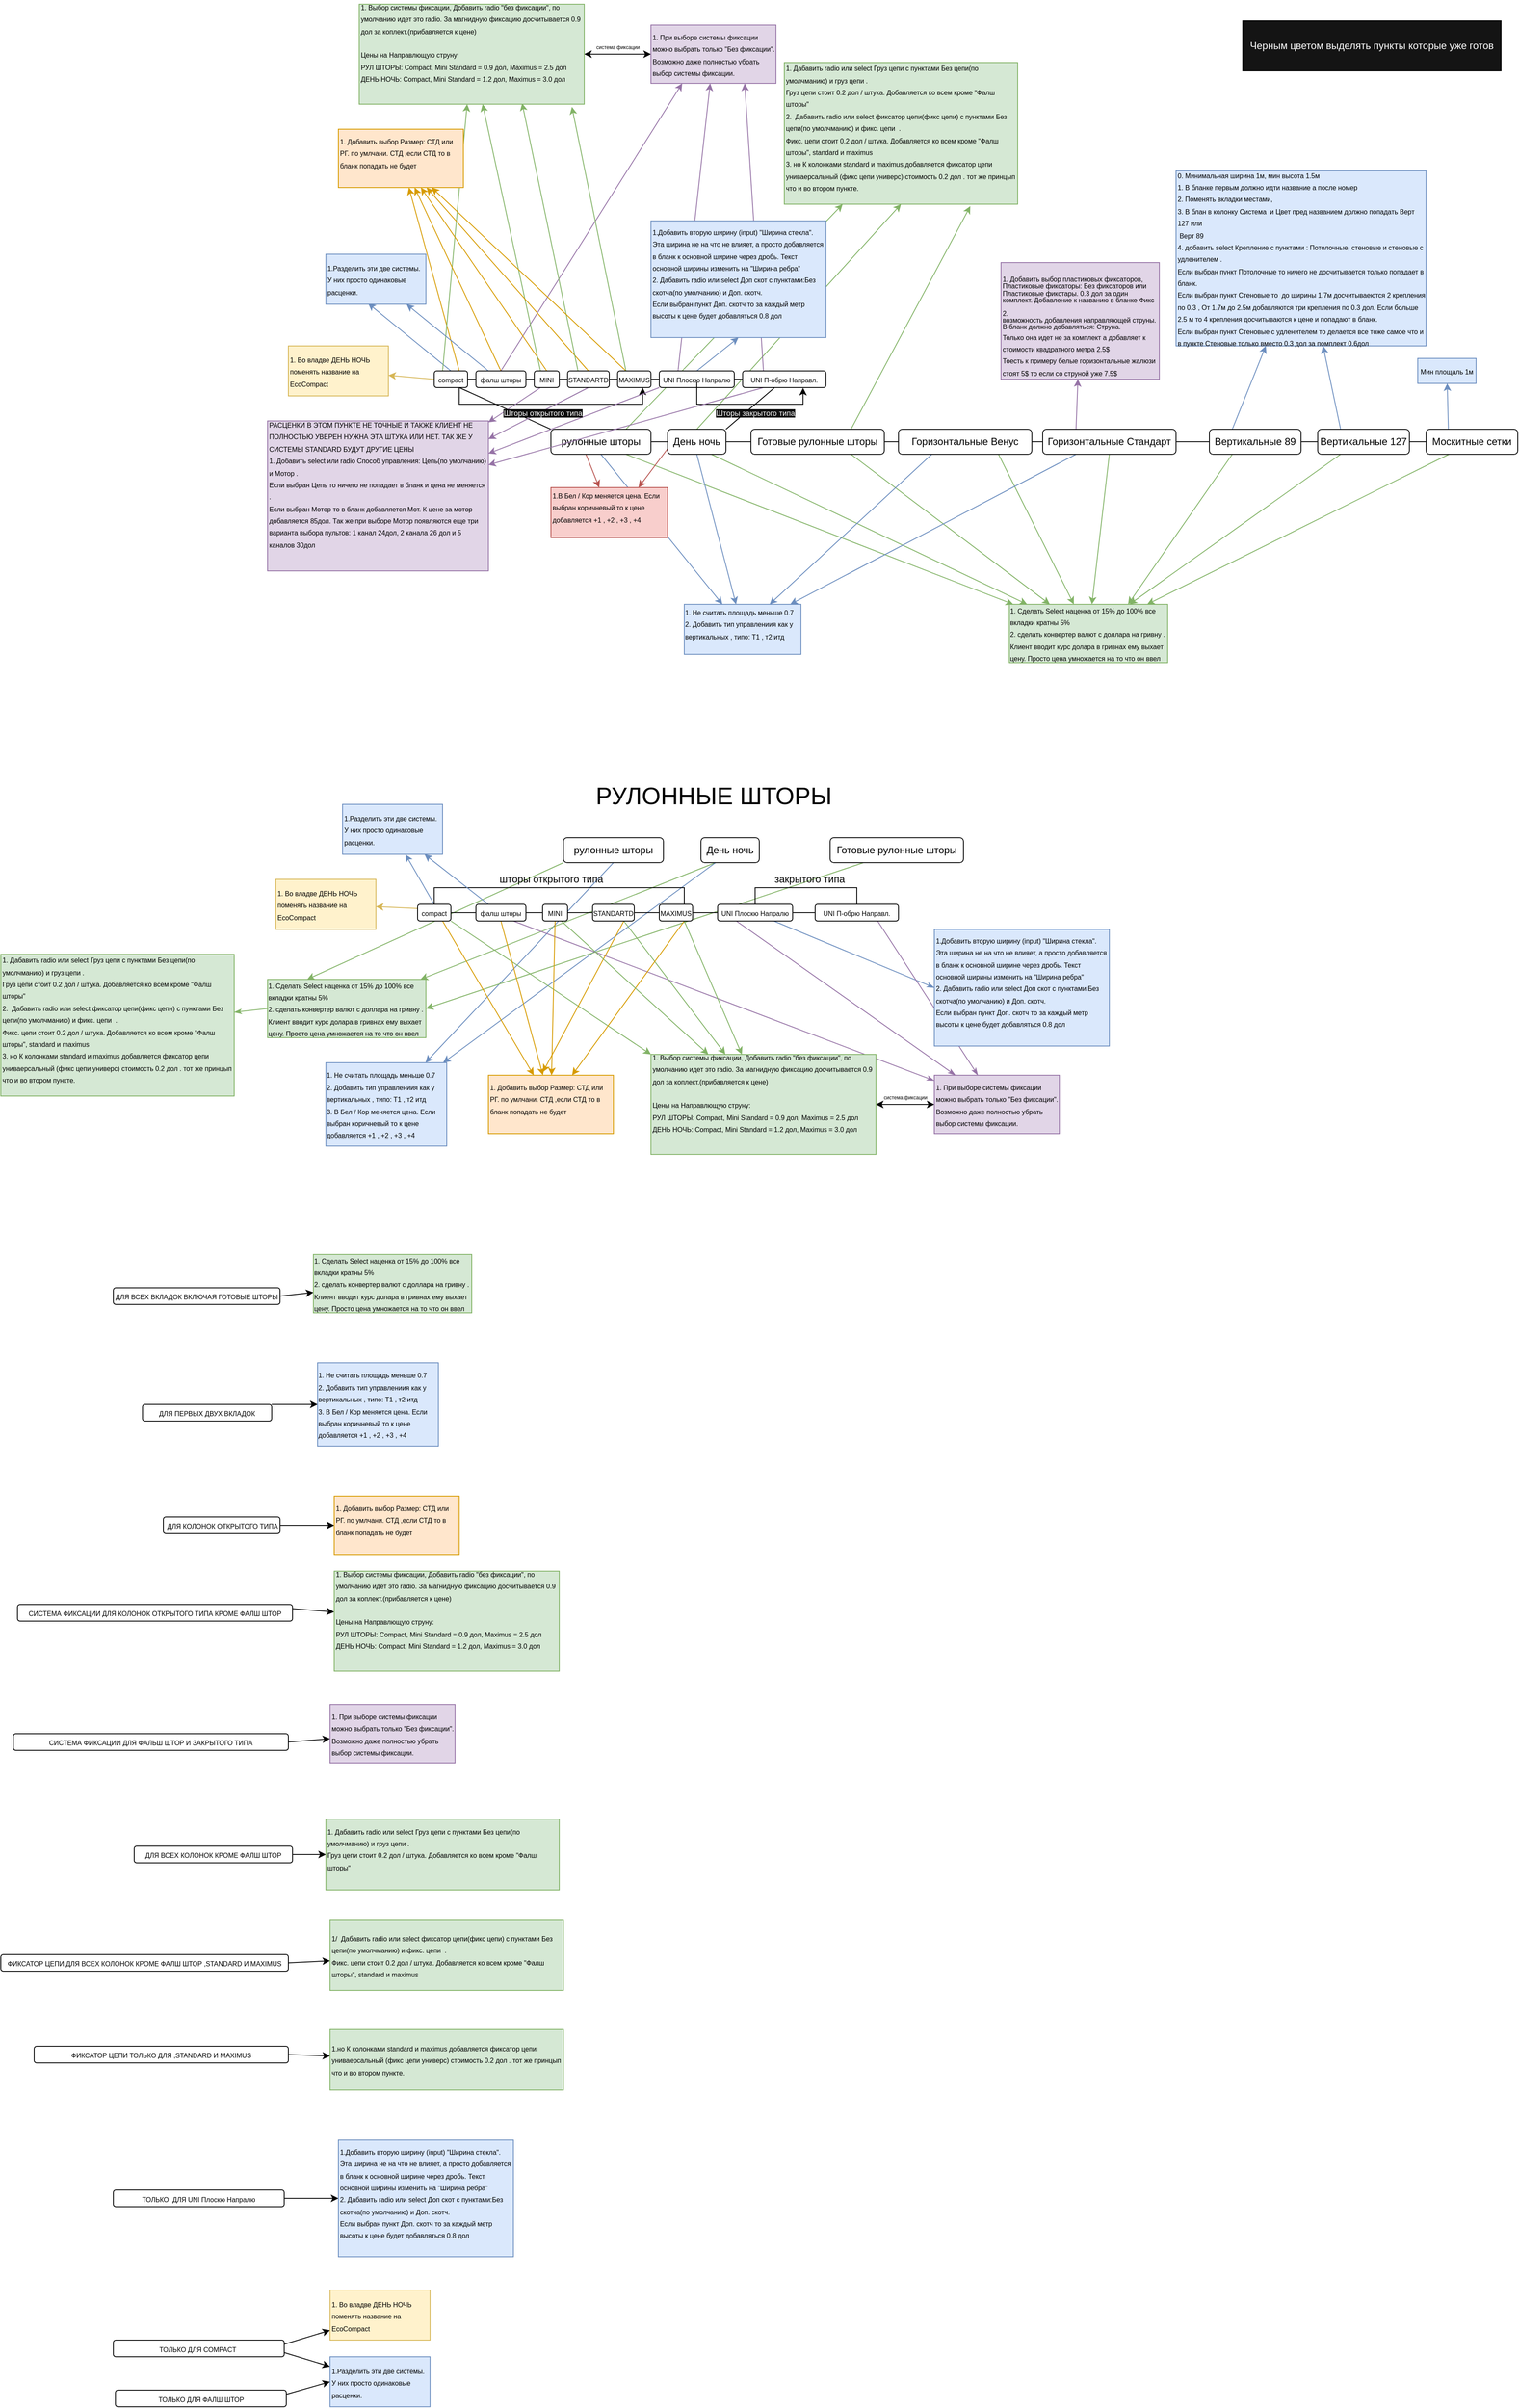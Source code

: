 <mxfile version="13.9.2" type="github"><diagram id="Gw-OTtRD4lfyqZLyE981" name="Страница 1"><mxGraphModel dx="2106" dy="666" grid="1" gridSize="10" guides="1" tooltips="1" connect="1" arrows="1" fold="1" page="1" pageScale="1" pageWidth="827" pageHeight="1169" math="0" shadow="0"><root><mxCell id="0"/><mxCell id="1" parent="0"/><mxCell id="YFGiQ5MIki4B_HdZWA-Z-1" style="edgeStyle=none;rounded=0;orthogonalLoop=1;jettySize=auto;html=1;exitX=1;exitY=0.5;exitDx=0;exitDy=0;entryX=0;entryY=0.5;entryDx=0;entryDy=0;endArrow=none;endFill=0;" parent="1" source="YFGiQ5MIki4B_HdZWA-Z-7" target="YFGiQ5MIki4B_HdZWA-Z-14" edge="1"><mxGeometry relative="1" as="geometry"/></mxCell><mxCell id="YFGiQ5MIki4B_HdZWA-Z-2" style="edgeStyle=none;rounded=0;orthogonalLoop=1;jettySize=auto;html=1;exitX=0;exitY=0;exitDx=0;exitDy=0;entryX=0.75;entryY=1;entryDx=0;entryDy=0;endArrow=none;endFill=0;" parent="1" source="YFGiQ5MIki4B_HdZWA-Z-7" target="YFGiQ5MIki4B_HdZWA-Z-44" edge="1"><mxGeometry relative="1" as="geometry"/></mxCell><mxCell id="YFGiQ5MIki4B_HdZWA-Z-3" style="edgeStyle=none;rounded=0;orthogonalLoop=1;jettySize=auto;html=1;exitX=0.5;exitY=1;exitDx=0;exitDy=0;endArrow=classic;endFill=1;fillColor=#dae8fc;strokeColor=#6c8ebf;" parent="1" source="YFGiQ5MIki4B_HdZWA-Z-7" target="YFGiQ5MIki4B_HdZWA-Z-74" edge="1"><mxGeometry relative="1" as="geometry"/></mxCell><mxCell id="YFGiQ5MIki4B_HdZWA-Z-4" style="edgeStyle=none;rounded=0;orthogonalLoop=1;jettySize=auto;html=1;exitX=0.75;exitY=1;exitDx=0;exitDy=0;endArrow=classic;endFill=1;fillColor=#d5e8d4;strokeColor=#82b366;" parent="1" source="YFGiQ5MIki4B_HdZWA-Z-7" target="YFGiQ5MIki4B_HdZWA-Z-77" edge="1"><mxGeometry relative="1" as="geometry"/></mxCell><mxCell id="YFGiQ5MIki4B_HdZWA-Z-5" style="edgeStyle=none;rounded=0;orthogonalLoop=1;jettySize=auto;html=1;exitX=0.25;exitY=0;exitDx=0;exitDy=0;endArrow=classic;endFill=1;fillColor=#f8cecc;strokeColor=#b85450;" parent="1" source="YFGiQ5MIki4B_HdZWA-Z-7" target="YFGiQ5MIki4B_HdZWA-Z-80" edge="1"><mxGeometry relative="1" as="geometry"/></mxCell><mxCell id="YFGiQ5MIki4B_HdZWA-Z-6" style="edgeStyle=none;rounded=0;orthogonalLoop=1;jettySize=auto;html=1;exitX=0.75;exitY=0;exitDx=0;exitDy=0;entryX=0.25;entryY=1;entryDx=0;entryDy=0;fillColor=#d5e8d4;strokeColor=#82b366;" parent="1" source="YFGiQ5MIki4B_HdZWA-Z-7" target="YFGiQ5MIki4B_HdZWA-Z-89" edge="1"><mxGeometry relative="1" as="geometry"/></mxCell><mxCell id="YFGiQ5MIki4B_HdZWA-Z-7" value="рулонные шторы" style="rounded=1;whiteSpace=wrap;html=1;" parent="1" vertex="1"><mxGeometry x="370" y="550" width="120" height="30" as="geometry"/></mxCell><mxCell id="YFGiQ5MIki4B_HdZWA-Z-8" style="edgeStyle=none;rounded=0;orthogonalLoop=1;jettySize=auto;html=1;exitX=1;exitY=0.5;exitDx=0;exitDy=0;entryX=0;entryY=0.5;entryDx=0;entryDy=0;endArrow=none;endFill=0;" parent="1" source="YFGiQ5MIki4B_HdZWA-Z-14" target="YFGiQ5MIki4B_HdZWA-Z-18" edge="1"><mxGeometry relative="1" as="geometry"/></mxCell><mxCell id="YFGiQ5MIki4B_HdZWA-Z-9" style="edgeStyle=none;rounded=0;orthogonalLoop=1;jettySize=auto;html=1;exitX=0.5;exitY=1;exitDx=0;exitDy=0;endArrow=classic;endFill=1;fillColor=#dae8fc;strokeColor=#6c8ebf;" parent="1" source="YFGiQ5MIki4B_HdZWA-Z-14" target="YFGiQ5MIki4B_HdZWA-Z-74" edge="1"><mxGeometry relative="1" as="geometry"/></mxCell><mxCell id="YFGiQ5MIki4B_HdZWA-Z-10" style="edgeStyle=none;rounded=0;orthogonalLoop=1;jettySize=auto;html=1;exitX=0.75;exitY=1;exitDx=0;exitDy=0;endArrow=classic;endFill=1;fillColor=#d5e8d4;strokeColor=#82b366;" parent="1" source="YFGiQ5MIki4B_HdZWA-Z-14" target="YFGiQ5MIki4B_HdZWA-Z-77" edge="1"><mxGeometry relative="1" as="geometry"/></mxCell><mxCell id="YFGiQ5MIki4B_HdZWA-Z-11" style="edgeStyle=none;rounded=0;orthogonalLoop=1;jettySize=auto;html=1;exitX=0.25;exitY=0;exitDx=0;exitDy=0;entryX=0.75;entryY=0;entryDx=0;entryDy=0;endArrow=classic;endFill=1;fillColor=#f8cecc;strokeColor=#b85450;" parent="1" source="YFGiQ5MIki4B_HdZWA-Z-14" target="YFGiQ5MIki4B_HdZWA-Z-80" edge="1"><mxGeometry relative="1" as="geometry"/></mxCell><mxCell id="YFGiQ5MIki4B_HdZWA-Z-12" style="edgeStyle=none;rounded=0;orthogonalLoop=1;jettySize=auto;html=1;exitX=1;exitY=0;exitDx=0;exitDy=0;endArrow=none;endFill=0;" parent="1" source="YFGiQ5MIki4B_HdZWA-Z-14" target="YFGiQ5MIki4B_HdZWA-Z-69" edge="1"><mxGeometry relative="1" as="geometry"/></mxCell><mxCell id="YFGiQ5MIki4B_HdZWA-Z-13" style="edgeStyle=none;rounded=0;orthogonalLoop=1;jettySize=auto;html=1;exitX=0.5;exitY=0;exitDx=0;exitDy=0;entryX=0.5;entryY=1;entryDx=0;entryDy=0;fillColor=#d5e8d4;strokeColor=#82b366;" parent="1" source="YFGiQ5MIki4B_HdZWA-Z-14" target="YFGiQ5MIki4B_HdZWA-Z-89" edge="1"><mxGeometry relative="1" as="geometry"/></mxCell><mxCell id="YFGiQ5MIki4B_HdZWA-Z-14" value="День ночь" style="rounded=1;whiteSpace=wrap;html=1;" parent="1" vertex="1"><mxGeometry x="510" y="550" width="70" height="30" as="geometry"/></mxCell><mxCell id="YFGiQ5MIki4B_HdZWA-Z-15" style="edgeStyle=none;rounded=0;orthogonalLoop=1;jettySize=auto;html=1;exitX=1;exitY=0.5;exitDx=0;exitDy=0;entryX=0;entryY=0.5;entryDx=0;entryDy=0;endArrow=none;endFill=0;" parent="1" source="YFGiQ5MIki4B_HdZWA-Z-18" target="YFGiQ5MIki4B_HdZWA-Z-22" edge="1"><mxGeometry relative="1" as="geometry"/></mxCell><mxCell id="YFGiQ5MIki4B_HdZWA-Z-16" style="edgeStyle=none;rounded=0;orthogonalLoop=1;jettySize=auto;html=1;exitX=0.75;exitY=1;exitDx=0;exitDy=0;endArrow=classic;endFill=1;fillColor=#d5e8d4;strokeColor=#82b366;" parent="1" source="YFGiQ5MIki4B_HdZWA-Z-18" target="YFGiQ5MIki4B_HdZWA-Z-77" edge="1"><mxGeometry relative="1" as="geometry"/></mxCell><mxCell id="YFGiQ5MIki4B_HdZWA-Z-17" style="edgeStyle=none;rounded=0;orthogonalLoop=1;jettySize=auto;html=1;exitX=0.75;exitY=0;exitDx=0;exitDy=0;entryX=0.797;entryY=1.014;entryDx=0;entryDy=0;entryPerimeter=0;fillColor=#d5e8d4;strokeColor=#82b366;" parent="1" source="YFGiQ5MIki4B_HdZWA-Z-18" target="YFGiQ5MIki4B_HdZWA-Z-89" edge="1"><mxGeometry relative="1" as="geometry"/></mxCell><mxCell id="YFGiQ5MIki4B_HdZWA-Z-18" value="Готовые рулонные шторы" style="rounded=1;whiteSpace=wrap;html=1;" parent="1" vertex="1"><mxGeometry x="610" y="550" width="160" height="30" as="geometry"/></mxCell><mxCell id="YFGiQ5MIki4B_HdZWA-Z-19" style="edgeStyle=none;rounded=0;orthogonalLoop=1;jettySize=auto;html=1;exitX=1;exitY=0.5;exitDx=0;exitDy=0;endArrow=none;endFill=0;" parent="1" source="YFGiQ5MIki4B_HdZWA-Z-22" target="YFGiQ5MIki4B_HdZWA-Z-26" edge="1"><mxGeometry relative="1" as="geometry"/></mxCell><mxCell id="YFGiQ5MIki4B_HdZWA-Z-20" style="edgeStyle=none;rounded=0;orthogonalLoop=1;jettySize=auto;html=1;exitX=0.25;exitY=1;exitDx=0;exitDy=0;endArrow=classic;endFill=1;fillColor=#dae8fc;strokeColor=#6c8ebf;" parent="1" source="YFGiQ5MIki4B_HdZWA-Z-22" target="YFGiQ5MIki4B_HdZWA-Z-74" edge="1"><mxGeometry relative="1" as="geometry"/></mxCell><mxCell id="YFGiQ5MIki4B_HdZWA-Z-21" style="edgeStyle=none;rounded=0;orthogonalLoop=1;jettySize=auto;html=1;exitX=0.75;exitY=1;exitDx=0;exitDy=0;endArrow=classic;endFill=1;fillColor=#d5e8d4;strokeColor=#82b366;" parent="1" source="YFGiQ5MIki4B_HdZWA-Z-22" target="YFGiQ5MIki4B_HdZWA-Z-77" edge="1"><mxGeometry relative="1" as="geometry"/></mxCell><mxCell id="YFGiQ5MIki4B_HdZWA-Z-22" value="Горизонтальные Венус" style="rounded=1;whiteSpace=wrap;html=1;" parent="1" vertex="1"><mxGeometry x="787" y="550" width="160" height="30" as="geometry"/></mxCell><mxCell id="YFGiQ5MIki4B_HdZWA-Z-23" style="edgeStyle=none;rounded=0;orthogonalLoop=1;jettySize=auto;html=1;exitX=1;exitY=0.5;exitDx=0;exitDy=0;entryX=0;entryY=0.5;entryDx=0;entryDy=0;endArrow=none;endFill=0;" parent="1" source="YFGiQ5MIki4B_HdZWA-Z-26" target="YFGiQ5MIki4B_HdZWA-Z-30" edge="1"><mxGeometry relative="1" as="geometry"/></mxCell><mxCell id="YFGiQ5MIki4B_HdZWA-Z-24" style="edgeStyle=none;rounded=0;orthogonalLoop=1;jettySize=auto;html=1;exitX=0.25;exitY=1;exitDx=0;exitDy=0;endArrow=classic;endFill=1;fillColor=#dae8fc;strokeColor=#6c8ebf;" parent="1" source="YFGiQ5MIki4B_HdZWA-Z-26" target="YFGiQ5MIki4B_HdZWA-Z-74" edge="1"><mxGeometry relative="1" as="geometry"/></mxCell><mxCell id="YFGiQ5MIki4B_HdZWA-Z-25" style="edgeStyle=none;rounded=0;orthogonalLoop=1;jettySize=auto;html=1;exitX=0.5;exitY=1;exitDx=0;exitDy=0;endArrow=classic;endFill=1;fillColor=#d5e8d4;strokeColor=#82b366;" parent="1" source="YFGiQ5MIki4B_HdZWA-Z-26" target="YFGiQ5MIki4B_HdZWA-Z-77" edge="1"><mxGeometry relative="1" as="geometry"/></mxCell><mxCell id="YFGiQ5MIki4B_HdZWA-Z-97" style="edgeStyle=none;rounded=0;orthogonalLoop=1;jettySize=auto;html=1;exitX=0.25;exitY=0;exitDx=0;exitDy=0;fillColor=#e1d5e7;strokeColor=#9673a6;" parent="1" source="YFGiQ5MIki4B_HdZWA-Z-26" target="YFGiQ5MIki4B_HdZWA-Z-94" edge="1"><mxGeometry relative="1" as="geometry"/></mxCell><mxCell id="YFGiQ5MIki4B_HdZWA-Z-26" value="Горизонтальные Стандарт" style="rounded=1;whiteSpace=wrap;html=1;" parent="1" vertex="1"><mxGeometry x="960" y="550" width="160" height="30" as="geometry"/></mxCell><mxCell id="YFGiQ5MIki4B_HdZWA-Z-27" style="edgeStyle=none;rounded=0;orthogonalLoop=1;jettySize=auto;html=1;exitX=1;exitY=0.5;exitDx=0;exitDy=0;endArrow=none;endFill=0;" parent="1" source="YFGiQ5MIki4B_HdZWA-Z-30" target="YFGiQ5MIki4B_HdZWA-Z-34" edge="1"><mxGeometry relative="1" as="geometry"/></mxCell><mxCell id="YFGiQ5MIki4B_HdZWA-Z-28" style="edgeStyle=none;rounded=0;orthogonalLoop=1;jettySize=auto;html=1;exitX=0.25;exitY=1;exitDx=0;exitDy=0;entryX=0.75;entryY=0;entryDx=0;entryDy=0;endArrow=classic;endFill=1;fillColor=#d5e8d4;strokeColor=#82b366;" parent="1" source="YFGiQ5MIki4B_HdZWA-Z-30" target="YFGiQ5MIki4B_HdZWA-Z-77" edge="1"><mxGeometry relative="1" as="geometry"/></mxCell><mxCell id="YFGiQ5MIki4B_HdZWA-Z-29" style="edgeStyle=none;rounded=0;orthogonalLoop=1;jettySize=auto;html=1;exitX=0.25;exitY=0;exitDx=0;exitDy=0;fillColor=#dae8fc;strokeColor=#6c8ebf;" parent="1" source="YFGiQ5MIki4B_HdZWA-Z-30" target="YFGiQ5MIki4B_HdZWA-Z-88" edge="1"><mxGeometry relative="1" as="geometry"/></mxCell><mxCell id="YFGiQ5MIki4B_HdZWA-Z-30" value="Вертикальные 89" style="rounded=1;whiteSpace=wrap;html=1;" parent="1" vertex="1"><mxGeometry x="1160" y="550" width="110" height="30" as="geometry"/></mxCell><mxCell id="YFGiQ5MIki4B_HdZWA-Z-31" style="edgeStyle=none;rounded=0;orthogonalLoop=1;jettySize=auto;html=1;exitX=1;exitY=0.5;exitDx=0;exitDy=0;entryX=0;entryY=0.5;entryDx=0;entryDy=0;endArrow=none;endFill=0;" parent="1" source="YFGiQ5MIki4B_HdZWA-Z-34" target="YFGiQ5MIki4B_HdZWA-Z-37" edge="1"><mxGeometry relative="1" as="geometry"/></mxCell><mxCell id="YFGiQ5MIki4B_HdZWA-Z-32" style="edgeStyle=none;rounded=0;orthogonalLoop=1;jettySize=auto;html=1;exitX=0.25;exitY=1;exitDx=0;exitDy=0;endArrow=classic;endFill=1;fillColor=#d5e8d4;strokeColor=#82b366;" parent="1" source="YFGiQ5MIki4B_HdZWA-Z-34" target="YFGiQ5MIki4B_HdZWA-Z-77" edge="1"><mxGeometry relative="1" as="geometry"/></mxCell><mxCell id="YFGiQ5MIki4B_HdZWA-Z-33" style="edgeStyle=none;rounded=0;orthogonalLoop=1;jettySize=auto;html=1;exitX=0.25;exitY=0;exitDx=0;exitDy=0;entryX=0.588;entryY=1;entryDx=0;entryDy=0;entryPerimeter=0;fillColor=#dae8fc;strokeColor=#6c8ebf;" parent="1" source="YFGiQ5MIki4B_HdZWA-Z-34" target="YFGiQ5MIki4B_HdZWA-Z-88" edge="1"><mxGeometry relative="1" as="geometry"/></mxCell><mxCell id="YFGiQ5MIki4B_HdZWA-Z-34" value="Вертикальные 127" style="rounded=1;whiteSpace=wrap;html=1;" parent="1" vertex="1"><mxGeometry x="1290" y="550" width="110" height="30" as="geometry"/></mxCell><mxCell id="YFGiQ5MIki4B_HdZWA-Z-35" style="edgeStyle=none;rounded=0;orthogonalLoop=1;jettySize=auto;html=1;exitX=0.25;exitY=1;exitDx=0;exitDy=0;endArrow=classic;endFill=1;fillColor=#dae8fc;strokeColor=#6c8ebf;" parent="1" source="YFGiQ5MIki4B_HdZWA-Z-37" target="YFGiQ5MIki4B_HdZWA-Z-75" edge="1"><mxGeometry relative="1" as="geometry"/></mxCell><mxCell id="YFGiQ5MIki4B_HdZWA-Z-36" style="edgeStyle=none;rounded=0;orthogonalLoop=1;jettySize=auto;html=1;exitX=0.25;exitY=1;exitDx=0;exitDy=0;endArrow=classic;endFill=1;fillColor=#d5e8d4;strokeColor=#82b366;" parent="1" source="YFGiQ5MIki4B_HdZWA-Z-37" target="YFGiQ5MIki4B_HdZWA-Z-77" edge="1"><mxGeometry relative="1" as="geometry"/></mxCell><mxCell id="YFGiQ5MIki4B_HdZWA-Z-37" value="Москитные сетки" style="rounded=1;whiteSpace=wrap;html=1;" parent="1" vertex="1"><mxGeometry x="1420" y="550" width="110" height="30" as="geometry"/></mxCell><mxCell id="YFGiQ5MIki4B_HdZWA-Z-38" style="edgeStyle=none;rounded=0;orthogonalLoop=1;jettySize=auto;html=1;exitX=1;exitY=0.5;exitDx=0;exitDy=0;entryX=0;entryY=0.5;entryDx=0;entryDy=0;endArrow=none;endFill=0;" parent="1" source="YFGiQ5MIki4B_HdZWA-Z-44" target="YFGiQ5MIki4B_HdZWA-Z-49" edge="1"><mxGeometry relative="1" as="geometry"/></mxCell><mxCell id="YFGiQ5MIki4B_HdZWA-Z-39" style="edgeStyle=none;rounded=0;orthogonalLoop=1;jettySize=auto;html=1;exitX=0.5;exitY=0;exitDx=0;exitDy=0;entryX=0.423;entryY=0.984;entryDx=0;entryDy=0;entryPerimeter=0;endArrow=classic;endFill=1;fillColor=#dae8fc;strokeColor=#6c8ebf;" parent="1" source="YFGiQ5MIki4B_HdZWA-Z-44" target="YFGiQ5MIki4B_HdZWA-Z-76" edge="1"><mxGeometry relative="1" as="geometry"/></mxCell><mxCell id="YFGiQ5MIki4B_HdZWA-Z-40" style="edgeStyle=none;rounded=0;orthogonalLoop=1;jettySize=auto;html=1;exitX=0.75;exitY=0;exitDx=0;exitDy=0;endArrow=classic;endFill=1;fillColor=#ffe6cc;strokeColor=#d79b00;" parent="1" source="YFGiQ5MIki4B_HdZWA-Z-44" target="YFGiQ5MIki4B_HdZWA-Z-78" edge="1"><mxGeometry relative="1" as="geometry"/></mxCell><mxCell id="YFGiQ5MIki4B_HdZWA-Z-41" style="edgeStyle=orthogonalEdgeStyle;rounded=0;orthogonalLoop=1;jettySize=auto;html=1;exitX=0.75;exitY=1;exitDx=0;exitDy=0;entryX=0.75;entryY=1;entryDx=0;entryDy=0;endArrow=classic;endFill=1;" parent="1" source="YFGiQ5MIki4B_HdZWA-Z-44" target="YFGiQ5MIki4B_HdZWA-Z-73" edge="1"><mxGeometry relative="1" as="geometry"/></mxCell><mxCell id="YFGiQ5MIki4B_HdZWA-Z-42" style="edgeStyle=none;rounded=0;orthogonalLoop=1;jettySize=auto;html=1;exitX=0.25;exitY=0;exitDx=0;exitDy=0;endArrow=classic;endFill=1;fillColor=#d5e8d4;strokeColor=#82b366;" parent="1" source="YFGiQ5MIki4B_HdZWA-Z-44" target="YFGiQ5MIki4B_HdZWA-Z-84" edge="1"><mxGeometry relative="1" as="geometry"/></mxCell><mxCell id="YFGiQ5MIki4B_HdZWA-Z-43" style="edgeStyle=none;rounded=0;orthogonalLoop=1;jettySize=auto;html=1;exitX=0;exitY=0.5;exitDx=0;exitDy=0;endArrow=classic;endFill=1;fillColor=#fff2cc;strokeColor=#d6b656;" parent="1" source="YFGiQ5MIki4B_HdZWA-Z-44" target="YFGiQ5MIki4B_HdZWA-Z-86" edge="1"><mxGeometry relative="1" as="geometry"/></mxCell><mxCell id="YFGiQ5MIki4B_HdZWA-Z-44" value="&lt;font style=&quot;font-size: 8px&quot;&gt;compact&lt;/font&gt;" style="rounded=1;whiteSpace=wrap;html=1;" parent="1" vertex="1"><mxGeometry x="230" y="480" width="40" height="20" as="geometry"/></mxCell><mxCell id="YFGiQ5MIki4B_HdZWA-Z-45" style="edgeStyle=none;rounded=0;orthogonalLoop=1;jettySize=auto;html=1;exitX=1;exitY=0.5;exitDx=0;exitDy=0;entryX=0;entryY=0.5;entryDx=0;entryDy=0;endArrow=none;endFill=0;" parent="1" source="YFGiQ5MIki4B_HdZWA-Z-49" target="YFGiQ5MIki4B_HdZWA-Z-54" edge="1"><mxGeometry relative="1" as="geometry"/></mxCell><mxCell id="YFGiQ5MIki4B_HdZWA-Z-46" style="edgeStyle=none;rounded=0;orthogonalLoop=1;jettySize=auto;html=1;exitX=0.25;exitY=0;exitDx=0;exitDy=0;endArrow=classic;endFill=1;fillColor=#dae8fc;strokeColor=#6c8ebf;" parent="1" source="YFGiQ5MIki4B_HdZWA-Z-49" target="YFGiQ5MIki4B_HdZWA-Z-76" edge="1"><mxGeometry relative="1" as="geometry"/></mxCell><mxCell id="YFGiQ5MIki4B_HdZWA-Z-47" style="edgeStyle=none;rounded=0;orthogonalLoop=1;jettySize=auto;html=1;exitX=0.5;exitY=0;exitDx=0;exitDy=0;endArrow=classic;endFill=1;fillColor=#ffe6cc;strokeColor=#d79b00;" parent="1" source="YFGiQ5MIki4B_HdZWA-Z-49" target="YFGiQ5MIki4B_HdZWA-Z-78" edge="1"><mxGeometry relative="1" as="geometry"/></mxCell><mxCell id="YFGiQ5MIki4B_HdZWA-Z-48" style="edgeStyle=none;rounded=0;orthogonalLoop=1;jettySize=auto;html=1;exitX=0.5;exitY=0;exitDx=0;exitDy=0;entryX=0.25;entryY=1;entryDx=0;entryDy=0;endArrow=classic;endFill=1;fillColor=#e1d5e7;strokeColor=#9673a6;" parent="1" source="YFGiQ5MIki4B_HdZWA-Z-49" target="YFGiQ5MIki4B_HdZWA-Z-85" edge="1"><mxGeometry relative="1" as="geometry"/></mxCell><mxCell id="YFGiQ5MIki4B_HdZWA-Z-49" value="&lt;font style=&quot;font-size: 8px&quot;&gt;фалш шторы&lt;/font&gt;" style="rounded=1;whiteSpace=wrap;html=1;" parent="1" vertex="1"><mxGeometry x="280" y="480" width="60" height="20" as="geometry"/></mxCell><mxCell id="YFGiQ5MIki4B_HdZWA-Z-50" style="edgeStyle=none;rounded=0;orthogonalLoop=1;jettySize=auto;html=1;exitX=1;exitY=0.5;exitDx=0;exitDy=0;entryX=0;entryY=0.5;entryDx=0;entryDy=0;endArrow=none;endFill=0;" parent="1" source="YFGiQ5MIki4B_HdZWA-Z-54" target="YFGiQ5MIki4B_HdZWA-Z-59" edge="1"><mxGeometry relative="1" as="geometry"/></mxCell><mxCell id="YFGiQ5MIki4B_HdZWA-Z-51" style="edgeStyle=none;rounded=0;orthogonalLoop=1;jettySize=auto;html=1;exitX=0.5;exitY=0;exitDx=0;exitDy=0;endArrow=classic;endFill=1;fillColor=#ffe6cc;strokeColor=#d79b00;" parent="1" source="YFGiQ5MIki4B_HdZWA-Z-54" target="YFGiQ5MIki4B_HdZWA-Z-78" edge="1"><mxGeometry relative="1" as="geometry"/></mxCell><mxCell id="YFGiQ5MIki4B_HdZWA-Z-52" style="edgeStyle=none;rounded=0;orthogonalLoop=1;jettySize=auto;html=1;exitX=0.25;exitY=0;exitDx=0;exitDy=0;endArrow=classic;endFill=1;fillColor=#d5e8d4;strokeColor=#82b366;" parent="1" source="YFGiQ5MIki4B_HdZWA-Z-54" target="YFGiQ5MIki4B_HdZWA-Z-84" edge="1"><mxGeometry relative="1" as="geometry"/></mxCell><mxCell id="YFGiQ5MIki4B_HdZWA-Z-53" style="edgeStyle=none;rounded=0;orthogonalLoop=1;jettySize=auto;html=1;exitX=0.25;exitY=1;exitDx=0;exitDy=0;fillColor=#e1d5e7;strokeColor=#9673a6;" parent="1" source="YFGiQ5MIki4B_HdZWA-Z-54" target="YFGiQ5MIki4B_HdZWA-Z-90" edge="1"><mxGeometry relative="1" as="geometry"/></mxCell><mxCell id="YFGiQ5MIki4B_HdZWA-Z-54" value="&lt;font style=&quot;font-size: 8px&quot;&gt;MINI&lt;/font&gt;" style="rounded=1;whiteSpace=wrap;html=1;" parent="1" vertex="1"><mxGeometry x="350" y="480" width="30" height="20" as="geometry"/></mxCell><mxCell id="YFGiQ5MIki4B_HdZWA-Z-55" style="edgeStyle=none;rounded=0;orthogonalLoop=1;jettySize=auto;html=1;exitX=1;exitY=0.5;exitDx=0;exitDy=0;entryX=0;entryY=0.5;entryDx=0;entryDy=0;endArrow=none;endFill=0;" parent="1" source="YFGiQ5MIki4B_HdZWA-Z-59" target="YFGiQ5MIki4B_HdZWA-Z-73" edge="1"><mxGeometry relative="1" as="geometry"/></mxCell><mxCell id="YFGiQ5MIki4B_HdZWA-Z-56" style="edgeStyle=none;rounded=0;orthogonalLoop=1;jettySize=auto;html=1;exitX=0.5;exitY=0;exitDx=0;exitDy=0;endArrow=classic;endFill=1;fillColor=#ffe6cc;strokeColor=#d79b00;" parent="1" source="YFGiQ5MIki4B_HdZWA-Z-59" target="YFGiQ5MIki4B_HdZWA-Z-78" edge="1"><mxGeometry relative="1" as="geometry"/></mxCell><mxCell id="YFGiQ5MIki4B_HdZWA-Z-57" style="edgeStyle=none;rounded=0;orthogonalLoop=1;jettySize=auto;html=1;exitX=0.25;exitY=0;exitDx=0;exitDy=0;entryX=0.724;entryY=0.991;entryDx=0;entryDy=0;entryPerimeter=0;endArrow=classic;endFill=1;fillColor=#d5e8d4;strokeColor=#82b366;" parent="1" source="YFGiQ5MIki4B_HdZWA-Z-59" target="YFGiQ5MIki4B_HdZWA-Z-84" edge="1"><mxGeometry relative="1" as="geometry"/></mxCell><mxCell id="YFGiQ5MIki4B_HdZWA-Z-58" style="edgeStyle=none;rounded=0;orthogonalLoop=1;jettySize=auto;html=1;exitX=0.5;exitY=1;exitDx=0;exitDy=0;fillColor=#e1d5e7;strokeColor=#9673a6;" parent="1" source="YFGiQ5MIki4B_HdZWA-Z-59" target="YFGiQ5MIki4B_HdZWA-Z-90" edge="1"><mxGeometry relative="1" as="geometry"/></mxCell><mxCell id="YFGiQ5MIki4B_HdZWA-Z-59" value="&lt;font style=&quot;font-size: 8px&quot;&gt;STANDARTD&lt;/font&gt;" style="rounded=1;whiteSpace=wrap;html=1;" parent="1" vertex="1"><mxGeometry x="390" y="480" width="50" height="20" as="geometry"/></mxCell><mxCell id="YFGiQ5MIki4B_HdZWA-Z-60" style="edgeStyle=none;rounded=0;orthogonalLoop=1;jettySize=auto;html=1;endArrow=none;endFill=0;" parent="1" source="YFGiQ5MIki4B_HdZWA-Z-65" target="YFGiQ5MIki4B_HdZWA-Z-73" edge="1"><mxGeometry relative="1" as="geometry"/></mxCell><mxCell id="YFGiQ5MIki4B_HdZWA-Z-61" style="edgeStyle=none;rounded=0;orthogonalLoop=1;jettySize=auto;html=1;exitX=0.5;exitY=0;exitDx=0;exitDy=0;entryX=0.5;entryY=1;entryDx=0;entryDy=0;endArrow=classic;endFill=1;fillColor=#dae8fc;strokeColor=#6c8ebf;" parent="1" source="YFGiQ5MIki4B_HdZWA-Z-65" target="YFGiQ5MIki4B_HdZWA-Z-79" edge="1"><mxGeometry relative="1" as="geometry"/></mxCell><mxCell id="YFGiQ5MIki4B_HdZWA-Z-62" style="edgeStyle=orthogonalEdgeStyle;rounded=0;orthogonalLoop=1;jettySize=auto;html=1;exitX=0.5;exitY=1;exitDx=0;exitDy=0;entryX=0.725;entryY=1.017;entryDx=0;entryDy=0;entryPerimeter=0;endArrow=classic;endFill=1;" parent="1" source="YFGiQ5MIki4B_HdZWA-Z-65" target="YFGiQ5MIki4B_HdZWA-Z-69" edge="1"><mxGeometry relative="1" as="geometry"/></mxCell><mxCell id="YFGiQ5MIki4B_HdZWA-Z-63" style="edgeStyle=none;rounded=0;orthogonalLoop=1;jettySize=auto;html=1;exitX=0.25;exitY=0;exitDx=0;exitDy=0;endArrow=classic;endFill=1;fillColor=#e1d5e7;strokeColor=#9673a6;" parent="1" source="YFGiQ5MIki4B_HdZWA-Z-65" target="YFGiQ5MIki4B_HdZWA-Z-85" edge="1"><mxGeometry relative="1" as="geometry"/></mxCell><mxCell id="YFGiQ5MIki4B_HdZWA-Z-64" style="edgeStyle=none;rounded=0;orthogonalLoop=1;jettySize=auto;html=1;exitX=0;exitY=1;exitDx=0;exitDy=0;fillColor=#e1d5e7;strokeColor=#9673a6;" parent="1" source="YFGiQ5MIki4B_HdZWA-Z-65" target="YFGiQ5MIki4B_HdZWA-Z-90" edge="1"><mxGeometry relative="1" as="geometry"/></mxCell><mxCell id="YFGiQ5MIki4B_HdZWA-Z-65" value="&lt;font style=&quot;font-size: 8px&quot;&gt;UNI Плоскю Напралю&lt;/font&gt;" style="rounded=1;whiteSpace=wrap;html=1;" parent="1" vertex="1"><mxGeometry x="500" y="480" width="90" height="20" as="geometry"/></mxCell><mxCell id="YFGiQ5MIki4B_HdZWA-Z-66" style="edgeStyle=none;rounded=0;orthogonalLoop=1;jettySize=auto;html=1;entryX=1;entryY=0.5;entryDx=0;entryDy=0;endArrow=none;endFill=0;" parent="1" source="YFGiQ5MIki4B_HdZWA-Z-69" target="YFGiQ5MIki4B_HdZWA-Z-65" edge="1"><mxGeometry relative="1" as="geometry"/></mxCell><mxCell id="YFGiQ5MIki4B_HdZWA-Z-67" style="edgeStyle=none;rounded=0;orthogonalLoop=1;jettySize=auto;html=1;exitX=0.25;exitY=0;exitDx=0;exitDy=0;entryX=0.75;entryY=1;entryDx=0;entryDy=0;endArrow=classic;endFill=1;fillColor=#e1d5e7;strokeColor=#9673a6;" parent="1" source="YFGiQ5MIki4B_HdZWA-Z-69" target="YFGiQ5MIki4B_HdZWA-Z-85" edge="1"><mxGeometry relative="1" as="geometry"/></mxCell><mxCell id="YFGiQ5MIki4B_HdZWA-Z-68" style="edgeStyle=none;rounded=0;orthogonalLoop=1;jettySize=auto;html=1;exitX=0.25;exitY=1;exitDx=0;exitDy=0;fillColor=#e1d5e7;strokeColor=#9673a6;" parent="1" source="YFGiQ5MIki4B_HdZWA-Z-69" target="YFGiQ5MIki4B_HdZWA-Z-90" edge="1"><mxGeometry relative="1" as="geometry"/></mxCell><mxCell id="YFGiQ5MIki4B_HdZWA-Z-69" value="&lt;font style=&quot;font-size: 8px&quot;&gt;UNI П-обрю Направл.&lt;/font&gt;" style="rounded=1;whiteSpace=wrap;html=1;" parent="1" vertex="1"><mxGeometry x="600" y="480" width="100" height="20" as="geometry"/></mxCell><mxCell id="YFGiQ5MIki4B_HdZWA-Z-70" style="edgeStyle=none;rounded=0;orthogonalLoop=1;jettySize=auto;html=1;exitX=0.5;exitY=1;exitDx=0;exitDy=0;entryX=0.501;entryY=0.667;entryDx=0;entryDy=0;entryPerimeter=0;endArrow=none;endFill=0;" parent="1" source="YFGiQ5MIki4B_HdZWA-Z-65" target="YFGiQ5MIki4B_HdZWA-Z-65" edge="1"><mxGeometry relative="1" as="geometry"/></mxCell><mxCell id="YFGiQ5MIki4B_HdZWA-Z-71" style="edgeStyle=none;rounded=0;orthogonalLoop=1;jettySize=auto;html=1;exitX=0.25;exitY=0;exitDx=0;exitDy=0;endArrow=classic;endFill=1;fillColor=#ffe6cc;strokeColor=#d79b00;" parent="1" source="YFGiQ5MIki4B_HdZWA-Z-73" target="YFGiQ5MIki4B_HdZWA-Z-78" edge="1"><mxGeometry relative="1" as="geometry"/></mxCell><mxCell id="YFGiQ5MIki4B_HdZWA-Z-72" style="edgeStyle=none;rounded=0;orthogonalLoop=1;jettySize=auto;html=1;exitX=0.25;exitY=0;exitDx=0;exitDy=0;entryX=0.945;entryY=1.027;entryDx=0;entryDy=0;entryPerimeter=0;endArrow=classic;endFill=1;fillColor=#d5e8d4;strokeColor=#82b366;" parent="1" source="YFGiQ5MIki4B_HdZWA-Z-73" target="YFGiQ5MIki4B_HdZWA-Z-84" edge="1"><mxGeometry relative="1" as="geometry"/></mxCell><mxCell id="YFGiQ5MIki4B_HdZWA-Z-73" value="&lt;font style=&quot;font-size: 8px&quot;&gt;MAXIMUS&lt;/font&gt;" style="rounded=1;whiteSpace=wrap;html=1;" parent="1" vertex="1"><mxGeometry x="450" y="480" width="40" height="20" as="geometry"/></mxCell><mxCell id="YFGiQ5MIki4B_HdZWA-Z-74" value="&lt;div style=&quot;text-align: left&quot;&gt;&lt;span style=&quot;font-size: 8px&quot;&gt;1. Не считать площадь меньше 0.7&amp;nbsp;&lt;/span&gt;&lt;/div&gt;&lt;div style=&quot;text-align: left&quot;&gt;&lt;span style=&quot;font-size: 8px&quot;&gt;2. Добавить тип управлениия как у вертикальных , типо: Т1 , т2 итд&lt;/span&gt;&lt;/div&gt;&lt;div style=&quot;text-align: left&quot;&gt;&lt;span style=&quot;font-size: 8px&quot;&gt;&lt;br&gt;&lt;/span&gt;&lt;/div&gt;" style="whiteSpace=wrap;html=1;fillColor=#dae8fc;strokeColor=#6c8ebf;" parent="1" vertex="1"><mxGeometry x="530" y="760" width="140" height="60" as="geometry"/></mxCell><mxCell id="YFGiQ5MIki4B_HdZWA-Z-75" value="&lt;span style=&quot;font-size: 8px ; line-height: 80%&quot;&gt;Мин площаль 1м&lt;/span&gt;" style="whiteSpace=wrap;html=1;fillColor=#dae8fc;strokeColor=#6c8ebf;" parent="1" vertex="1"><mxGeometry x="1410" y="465" width="70" height="30" as="geometry"/></mxCell><mxCell id="YFGiQ5MIki4B_HdZWA-Z-76" value="&lt;span style=&quot;font-size: 8px&quot;&gt;1.Разделить эти две системы. У них просто одинаковые расценки.&lt;/span&gt;" style="whiteSpace=wrap;html=1;align=left;fillColor=#dae8fc;strokeColor=#6c8ebf;" parent="1" vertex="1"><mxGeometry x="100" y="340" width="120" height="60" as="geometry"/></mxCell><mxCell id="YFGiQ5MIki4B_HdZWA-Z-77" value="&lt;div style=&quot;text-align: left&quot;&gt;&lt;span style=&quot;font-size: 8px&quot;&gt;1. Сделать Select наценка от 15% до 100% все вкладки кратны 5%&lt;/span&gt;&lt;/div&gt;&lt;div style=&quot;text-align: left&quot;&gt;&lt;span style=&quot;font-size: 8px&quot;&gt;2. сделать конвертер валют с доллара на гривну . Клиент вводит курс долара в гривнах ему выхает цену. Просто цена умножается на то что он ввел&lt;/span&gt;&lt;/div&gt;" style="whiteSpace=wrap;html=1;fillColor=#d5e8d4;strokeColor=#82b366;" parent="1" vertex="1"><mxGeometry x="920" y="760" width="190" height="70" as="geometry"/></mxCell><mxCell id="YFGiQ5MIki4B_HdZWA-Z-78" value="&lt;font style=&quot;line-height: 60% ; font-size: 8px&quot;&gt;1. Добавить выбор Размер: СТД или РГ. по умлчани. СТД ,если СТД то в бланк попадать не будет&lt;br&gt;&lt;br&gt;&lt;/font&gt;" style="whiteSpace=wrap;html=1;fillColor=#ffe6cc;strokeColor=#d79b00;align=left;" parent="1" vertex="1"><mxGeometry x="115" y="190" width="150" height="70" as="geometry"/></mxCell><mxCell id="YFGiQ5MIki4B_HdZWA-Z-79" value="&lt;font style=&quot;line-height: 60% ; font-size: 8px&quot;&gt;1.Добавить вторую ширину (input) &quot;Ширина стекла&quot;. Эта ширина не на что не влияет, а просто добавляется в бланк к основной ширине через дробь. Текст основной ширины изменить на &quot;Ширина ребра&quot;&lt;br&gt;2. Дабавить radio или select Доп скот с пунктами:Без скотча(по умолчанию) и Доп. скотч.&lt;br&gt;Если выбран пункт Доп. скотч то за каждый метр высоты к цене будет добавляться 0.8 дол&lt;br&gt;&lt;br&gt;&lt;/font&gt;" style="whiteSpace=wrap;html=1;fillColor=#dae8fc;strokeColor=#6c8ebf;align=left;" parent="1" vertex="1"><mxGeometry x="490" y="300" width="210" height="140" as="geometry"/></mxCell><mxCell id="YFGiQ5MIki4B_HdZWA-Z-80" value="&lt;font style=&quot;font-size: 8px ; line-height: 80%&quot;&gt;1.В Бел / Кор меняется цена. Если выбран коричневый то к цене добавляется +1 , +2 , +3 , +4&lt;br&gt;&lt;br&gt;&lt;/font&gt;" style="whiteSpace=wrap;html=1;fillColor=#f8cecc;strokeColor=#b85450;align=left;" parent="1" vertex="1"><mxGeometry x="370" y="620" width="140" height="60" as="geometry"/></mxCell><mxCell id="YFGiQ5MIki4B_HdZWA-Z-81" value="&lt;font style=&quot;font-size: 9px ; background-color: rgb(13 , 13 , 13)&quot; color=&quot;#ffffff&quot;&gt;Шторы открытого типа&lt;/font&gt;" style="text;html=1;align=center;verticalAlign=middle;resizable=0;points=[];autosize=1;" parent="1" vertex="1"><mxGeometry x="305" y="520" width="110" height="20" as="geometry"/></mxCell><mxCell id="YFGiQ5MIki4B_HdZWA-Z-82" value="&lt;font style=&quot;background-color: rgb(15 , 15 , 15) ; font-size: 9px&quot; color=&quot;#f7f7f7&quot;&gt;Шторы закрытого типа&lt;/font&gt;" style="text;html=1;align=center;verticalAlign=middle;resizable=0;points=[];autosize=1;" parent="1" vertex="1"><mxGeometry x="560" y="520" width="110" height="20" as="geometry"/></mxCell><mxCell id="YFGiQ5MIki4B_HdZWA-Z-83" style="edgeStyle=none;rounded=0;orthogonalLoop=1;jettySize=auto;html=1;exitX=1;exitY=0.5;exitDx=0;exitDy=0;entryX=0;entryY=0.5;entryDx=0;entryDy=0;endArrow=classic;endFill=1;startArrow=classic;startFill=1;" parent="1" source="YFGiQ5MIki4B_HdZWA-Z-84" target="YFGiQ5MIki4B_HdZWA-Z-85" edge="1"><mxGeometry relative="1" as="geometry"/></mxCell><mxCell id="YFGiQ5MIki4B_HdZWA-Z-84" value="&lt;font style=&quot;line-height: 60% ; font-size: 8px&quot;&gt;1. Выбор системы фиксации, Добавить radio &quot;без фиксации&quot;, по умолчанию идет это radio. За магнидную фиксацию досчитывается 0.9 дол за коплект.(прибавляется к цене)&lt;br&gt;&lt;br&gt;Цены на Направлющую струну:&lt;br&gt;РУЛ ШТОРЫ: Compact, Mini Standard = 0.9 дол, Maximus = 2.5 дол&lt;br&gt;ДЕНЬ НОЧЬ: Compact, Mini Standard = 1.2 дол, Maximus = 3.0 дол&lt;br&gt;&lt;br&gt;&lt;br&gt;&lt;/font&gt;" style="whiteSpace=wrap;html=1;fillColor=#d5e8d4;strokeColor=#82b366;align=left;" parent="1" vertex="1"><mxGeometry x="140" y="40" width="270" height="120" as="geometry"/></mxCell><mxCell id="YFGiQ5MIki4B_HdZWA-Z-85" value="&lt;font style=&quot;line-height: 60% ; font-size: 8px&quot;&gt;1. При выборе системы фиксации можно выбрать только &quot;Без фиксации&quot;.&lt;br&gt;Возможно даже полностью убрать выбор системы фиксации.&lt;br&gt;&lt;/font&gt;" style="whiteSpace=wrap;html=1;fillColor=#e1d5e7;strokeColor=#9673a6;align=left;" parent="1" vertex="1"><mxGeometry x="490" y="65" width="150" height="70" as="geometry"/></mxCell><mxCell id="YFGiQ5MIki4B_HdZWA-Z-86" value="&lt;span style=&quot;font-size: 8px&quot;&gt;1. Во владве ДЕНЬ НОЧЬ&amp;nbsp; поменять название на EcoCompact&lt;/span&gt;" style="whiteSpace=wrap;html=1;align=left;fillColor=#fff2cc;strokeColor=#d6b656;" parent="1" vertex="1"><mxGeometry x="55" y="450" width="120" height="60" as="geometry"/></mxCell><mxCell id="YFGiQ5MIki4B_HdZWA-Z-87" value="&lt;font style=&quot;font-size: 6px&quot;&gt;система фиксации&lt;/font&gt;" style="text;html=1;align=center;verticalAlign=middle;resizable=0;points=[];autosize=1;" parent="1" vertex="1"><mxGeometry x="415" y="80" width="70" height="20" as="geometry"/></mxCell><mxCell id="YFGiQ5MIki4B_HdZWA-Z-88" value="&lt;span style=&quot;font-size: 8px&quot;&gt;0&lt;/span&gt;&lt;span style=&quot;font-size: 8px&quot;&gt;. Минимальная ширина 1м, мин высота 1.5м&lt;/span&gt;&lt;span style=&quot;font-size: 8px&quot;&gt;&lt;br&gt;1. В бланке первым должно идти название а после номер&lt;br&gt;2. Поменять вкладки местами,&lt;br&gt;3. В блан в колонку Система&amp;nbsp; и Цвет пред названием должно попадать&amp;nbsp;&lt;/span&gt;&lt;span style=&quot;font-size: 8px&quot;&gt;Верт 127 или&amp;nbsp;&lt;/span&gt;&lt;span style=&quot;font-size: 8px&quot;&gt;&lt;br&gt;&amp;nbsp;Верт 89&lt;br&gt;4. добавить select Крепление с пунктами : Потолочные, стеновые и стеновые с удленителем .&lt;br&gt;Если выбран пункт Потолочные то ничего не досчитывается только попадает в бланк.&lt;br&gt;Если выбран пункт Стеновые то&amp;nbsp; до ширины 1.7м досчитываеются 2 крепления по 0.3 , От 1.7м до 2.5м добавляются три крепления по 0.3 дол. Если больше 2.5 м то 4 крепления досчитываются к цене и попадают в бланк.&lt;br&gt;Если выбран пункт Стеновые с удленителем то делается все тоже самое что и в пункте Стеновые только вместо 0.3 дол за помплект 0.6дол&lt;br&gt;&lt;/span&gt;" style="whiteSpace=wrap;html=1;fillColor=#dae8fc;strokeColor=#6c8ebf;align=left;" parent="1" vertex="1"><mxGeometry x="1120" y="240" width="300" height="210" as="geometry"/></mxCell><mxCell id="YFGiQ5MIki4B_HdZWA-Z-89" value="&lt;font style=&quot;font-size: 8px ; line-height: 80%&quot;&gt;1. Дабавить radio или select Груз цепи с пунктами Без цепи(по умолчманию) и груз цепи .&lt;br&gt;Груз цепи стоит 0.2 дол / штука. Добавляется ко всем кроме &quot;Фалш шторы&quot;&lt;br&gt;2.&amp;nbsp; Дабавить radio или select фиксатор цепи(фикс цепи) с пунктами Без цепи(по умолчманию) и фикс. цепи&amp;nbsp; .&lt;br&gt;Фикс. цепи стоит 0.2 дол / штука. Добавляется ко всем кроме &quot;Фалш шторы&quot;, standard и maximus &lt;br&gt;3. но К колонками&amp;nbsp;standard и maximus добавляется фиксатор цепи униваерсальный (фикс цепи универс) стоимость 0.2 дол . тот же принцып что и во втором пункте.&lt;br&gt;&lt;br&gt;&lt;/font&gt;" style="whiteSpace=wrap;html=1;fillColor=#d5e8d4;strokeColor=#82b366;align=left;" parent="1" vertex="1"><mxGeometry x="650" y="110" width="280" height="170" as="geometry"/></mxCell><mxCell id="YFGiQ5MIki4B_HdZWA-Z-90" value="&lt;font style=&quot;line-height: 60% ; font-size: 8px&quot;&gt;РАСЦЕНКИ В ЭТОМ ПУНКТЕ НЕ ТОЧНЫЕ И ТАКЖЕ КЛИЕНТ НЕ ПОЛНОСТЬЮ УВЕРЕН НУЖНА ЭТА ШТУКА ИЛИ НЕТ. ТАК ЖЕ У СИСТЕМЫ STANDARD БУДУТ ДРУГИЕ ЦЕНЫ&lt;br&gt;1. Добавить select или radio Способ управления: Цепь(по умолчанию) и Мотор .&lt;br&gt;Если выбран Цепь то ничего не попадает в бланк и цена не меняется .&amp;nbsp;&lt;br&gt;Если выбран Мотор то в бланк добавляется Мот. К цене за мотор добавляется 85дол. Так же при выборе Мотор появляются еще три варианта выбора пультов: 1 канал 24дол, 2 канала 26 дол и 5 каналов 30дол&amp;nbsp;&lt;br&gt;&lt;br&gt;&lt;br&gt;&lt;/font&gt;" style="whiteSpace=wrap;html=1;fillColor=#e1d5e7;strokeColor=#9673a6;align=left;" parent="1" vertex="1"><mxGeometry x="30" y="540" width="265" height="180" as="geometry"/></mxCell><mxCell id="YFGiQ5MIki4B_HdZWA-Z-91" value="&lt;font color=&quot;#ffffff&quot;&gt;Черным цветом выделять пункты которые уже готов&lt;/font&gt;" style="whiteSpace=wrap;html=1;fillColor=#141414;" parent="1" vertex="1"><mxGeometry x="1200" y="60" width="310" height="60" as="geometry"/></mxCell><mxCell id="YFGiQ5MIki4B_HdZWA-Z-94" value="&lt;font style=&quot;line-height: 60%&quot;&gt;&lt;span style=&quot;font-size: 8px&quot;&gt;&lt;br&gt;&lt;/span&gt;&lt;div&gt;&lt;span style=&quot;font-size: 8px&quot;&gt;1. Добавить выбор пластиковых фиксаторов, Пластиковые фиксаторы: Без фиксаторов или Пластиковые фикстары. 0.3 дол за один комплект. Добавление к названию в бланке Фикс&lt;/span&gt;&lt;/div&gt;&lt;div&gt;&lt;span style=&quot;font-size: 8px&quot;&gt;&lt;br&gt;&lt;/span&gt;&lt;/div&gt;&lt;div&gt;&lt;span style=&quot;font-size: 8px&quot;&gt;2.&lt;/span&gt;&lt;/div&gt;&lt;div&gt;&lt;span style=&quot;font-size: 8px&quot;&gt;&lt;span&gt;возможность добавления направляющей струны. В бланк должно добавляться: Струна.&lt;/span&gt;&lt;br&gt;&lt;/span&gt;&lt;/div&gt;&lt;/font&gt;&lt;div&gt;&lt;span style=&quot;font-size: 8px&quot;&gt;Только она идет не за комплект а добавляет к стоимости квадратного метра 2.5$&lt;/span&gt;&lt;/div&gt;&lt;div&gt;&lt;span style=&quot;font-size: 8px&quot;&gt;Тоесть к примеру белые горизонтальные жалюзи стоят 5$ то если со струной уже 7.5$&lt;/span&gt;&lt;/div&gt;" style="whiteSpace=wrap;html=1;fillColor=#e1d5e7;strokeColor=#9673a6;align=left;" parent="1" vertex="1"><mxGeometry x="910" y="350" width="190" height="140" as="geometry"/></mxCell><mxCell id="YFGiQ5MIki4B_HdZWA-Z-132" style="edgeStyle=none;rounded=0;orthogonalLoop=1;jettySize=auto;html=1;exitX=0;exitY=1;exitDx=0;exitDy=0;entryX=0.25;entryY=0;entryDx=0;entryDy=0;fillColor=#d5e8d4;strokeColor=#82b366;" parent="1" source="YFGiQ5MIki4B_HdZWA-Z-101" target="YFGiQ5MIki4B_HdZWA-Z-131" edge="1"><mxGeometry relative="1" as="geometry"/></mxCell><mxCell id="9F95oLKKVyq8y8i5-dEC-25" style="edgeStyle=none;rounded=0;orthogonalLoop=1;jettySize=auto;html=1;exitX=0.5;exitY=1;exitDx=0;exitDy=0;fillColor=#dae8fc;strokeColor=#6c8ebf;" parent="1" source="YFGiQ5MIki4B_HdZWA-Z-101" target="YFGiQ5MIki4B_HdZWA-Z-135" edge="1"><mxGeometry relative="1" as="geometry"/></mxCell><mxCell id="YFGiQ5MIki4B_HdZWA-Z-101" value="рулонные шторы" style="rounded=1;whiteSpace=wrap;html=1;" parent="1" vertex="1"><mxGeometry x="385" y="1040" width="120" height="30" as="geometry"/></mxCell><mxCell id="YFGiQ5MIki4B_HdZWA-Z-133" style="edgeStyle=none;rounded=0;orthogonalLoop=1;jettySize=auto;html=1;exitX=0.25;exitY=1;exitDx=0;exitDy=0;fillColor=#d5e8d4;strokeColor=#82b366;" parent="1" source="YFGiQ5MIki4B_HdZWA-Z-102" target="YFGiQ5MIki4B_HdZWA-Z-131" edge="1"><mxGeometry relative="1" as="geometry"/></mxCell><mxCell id="YFGiQ5MIki4B_HdZWA-Z-137" style="edgeStyle=none;rounded=0;orthogonalLoop=1;jettySize=auto;html=1;exitX=0.25;exitY=1;exitDx=0;exitDy=0;fillColor=#dae8fc;strokeColor=#6c8ebf;" parent="1" source="YFGiQ5MIki4B_HdZWA-Z-102" target="YFGiQ5MIki4B_HdZWA-Z-135" edge="1"><mxGeometry relative="1" as="geometry"/></mxCell><mxCell id="YFGiQ5MIki4B_HdZWA-Z-102" value="День ночь" style="rounded=1;whiteSpace=wrap;html=1;" parent="1" vertex="1"><mxGeometry x="550" y="1040" width="70" height="30" as="geometry"/></mxCell><mxCell id="YFGiQ5MIki4B_HdZWA-Z-134" style="edgeStyle=none;rounded=0;orthogonalLoop=1;jettySize=auto;html=1;exitX=0.25;exitY=1;exitDx=0;exitDy=0;entryX=1;entryY=0.5;entryDx=0;entryDy=0;fillColor=#d5e8d4;strokeColor=#82b366;" parent="1" source="YFGiQ5MIki4B_HdZWA-Z-103" target="YFGiQ5MIki4B_HdZWA-Z-131" edge="1"><mxGeometry relative="1" as="geometry"/></mxCell><mxCell id="YFGiQ5MIki4B_HdZWA-Z-103" value="Готовые рулонные шторы" style="rounded=1;whiteSpace=wrap;html=1;" parent="1" vertex="1"><mxGeometry x="705" y="1040" width="160" height="30" as="geometry"/></mxCell><mxCell id="YFGiQ5MIki4B_HdZWA-Z-139" style="edgeStyle=none;rounded=0;orthogonalLoop=1;jettySize=auto;html=1;exitX=0;exitY=0.25;exitDx=0;exitDy=0;fillColor=#fff2cc;strokeColor=#d6b656;" parent="1" source="YFGiQ5MIki4B_HdZWA-Z-122" target="YFGiQ5MIki4B_HdZWA-Z-138" edge="1"><mxGeometry relative="1" as="geometry"/></mxCell><mxCell id="YFGiQ5MIki4B_HdZWA-Z-141" style="edgeStyle=none;rounded=0;orthogonalLoop=1;jettySize=auto;html=1;exitX=0.5;exitY=0;exitDx=0;exitDy=0;entryX=0.629;entryY=1.002;entryDx=0;entryDy=0;entryPerimeter=0;fillColor=#dae8fc;strokeColor=#6c8ebf;" parent="1" source="YFGiQ5MIki4B_HdZWA-Z-122" target="YFGiQ5MIki4B_HdZWA-Z-140" edge="1"><mxGeometry relative="1" as="geometry"/></mxCell><mxCell id="YFGiQ5MIki4B_HdZWA-Z-144" style="edgeStyle=none;rounded=0;orthogonalLoop=1;jettySize=auto;html=1;exitX=0.75;exitY=1;exitDx=0;exitDy=0;fillColor=#ffe6cc;strokeColor=#d79b00;" parent="1" source="YFGiQ5MIki4B_HdZWA-Z-122" target="YFGiQ5MIki4B_HdZWA-Z-143" edge="1"><mxGeometry relative="1" as="geometry"/></mxCell><mxCell id="YFGiQ5MIki4B_HdZWA-Z-150" style="edgeStyle=none;rounded=0;orthogonalLoop=1;jettySize=auto;html=1;exitX=1;exitY=0.5;exitDx=0;exitDy=0;entryX=0;entryY=0.5;entryDx=0;entryDy=0;endArrow=none;endFill=0;" parent="1" source="YFGiQ5MIki4B_HdZWA-Z-122" target="YFGiQ5MIki4B_HdZWA-Z-123" edge="1"><mxGeometry relative="1" as="geometry"/></mxCell><mxCell id="YFGiQ5MIki4B_HdZWA-Z-156" style="edgeStyle=orthogonalEdgeStyle;rounded=0;orthogonalLoop=1;jettySize=auto;html=1;exitX=0.5;exitY=0;exitDx=0;exitDy=0;entryX=0.75;entryY=0;entryDx=0;entryDy=0;endArrow=none;endFill=0;" parent="1" source="YFGiQ5MIki4B_HdZWA-Z-122" target="YFGiQ5MIki4B_HdZWA-Z-126" edge="1"><mxGeometry relative="1" as="geometry"/></mxCell><mxCell id="YFGiQ5MIki4B_HdZWA-Z-164" style="edgeStyle=none;rounded=0;orthogonalLoop=1;jettySize=auto;html=1;exitX=1;exitY=1;exitDx=0;exitDy=0;entryX=0;entryY=0;entryDx=0;entryDy=0;endArrow=classic;endFill=1;fillColor=#d5e8d4;strokeColor=#82b366;" parent="1" source="YFGiQ5MIki4B_HdZWA-Z-122" target="YFGiQ5MIki4B_HdZWA-Z-162" edge="1"><mxGeometry relative="1" as="geometry"/></mxCell><mxCell id="YFGiQ5MIki4B_HdZWA-Z-122" value="&lt;font style=&quot;font-size: 8px&quot;&gt;compact&lt;/font&gt;" style="rounded=1;whiteSpace=wrap;html=1;" parent="1" vertex="1"><mxGeometry x="210" y="1120" width="40" height="20" as="geometry"/></mxCell><mxCell id="YFGiQ5MIki4B_HdZWA-Z-142" style="edgeStyle=none;rounded=0;orthogonalLoop=1;jettySize=auto;html=1;exitX=0.25;exitY=0;exitDx=0;exitDy=0;fillColor=#dae8fc;strokeColor=#6c8ebf;" parent="1" source="YFGiQ5MIki4B_HdZWA-Z-123" target="YFGiQ5MIki4B_HdZWA-Z-140" edge="1"><mxGeometry relative="1" as="geometry"/></mxCell><mxCell id="YFGiQ5MIki4B_HdZWA-Z-145" style="edgeStyle=none;rounded=0;orthogonalLoop=1;jettySize=auto;html=1;exitX=0.5;exitY=1;exitDx=0;exitDy=0;fillColor=#ffe6cc;strokeColor=#d79b00;" parent="1" source="YFGiQ5MIki4B_HdZWA-Z-123" target="YFGiQ5MIki4B_HdZWA-Z-143" edge="1"><mxGeometry relative="1" as="geometry"/></mxCell><mxCell id="YFGiQ5MIki4B_HdZWA-Z-151" style="edgeStyle=none;rounded=0;orthogonalLoop=1;jettySize=auto;html=1;exitX=1;exitY=0.5;exitDx=0;exitDy=0;entryX=0;entryY=0.5;entryDx=0;entryDy=0;endArrow=none;endFill=0;" parent="1" source="YFGiQ5MIki4B_HdZWA-Z-123" target="YFGiQ5MIki4B_HdZWA-Z-124" edge="1"><mxGeometry relative="1" as="geometry"/></mxCell><mxCell id="YFGiQ5MIki4B_HdZWA-Z-173" style="edgeStyle=none;rounded=0;orthogonalLoop=1;jettySize=auto;html=1;exitX=0.75;exitY=1;exitDx=0;exitDy=0;startArrow=none;startFill=0;endArrow=classicThin;endFill=1;fillColor=#e1d5e7;strokeColor=#9673a6;" parent="1" source="YFGiQ5MIki4B_HdZWA-Z-123" target="YFGiQ5MIki4B_HdZWA-Z-168" edge="1"><mxGeometry relative="1" as="geometry"/></mxCell><mxCell id="YFGiQ5MIki4B_HdZWA-Z-123" value="&lt;font style=&quot;font-size: 8px&quot;&gt;фалш шторы&lt;/font&gt;" style="rounded=1;whiteSpace=wrap;html=1;" parent="1" vertex="1"><mxGeometry x="280" y="1120" width="60" height="20" as="geometry"/></mxCell><mxCell id="YFGiQ5MIki4B_HdZWA-Z-146" style="edgeStyle=none;rounded=0;orthogonalLoop=1;jettySize=auto;html=1;exitX=0.5;exitY=1;exitDx=0;exitDy=0;fillColor=#ffe6cc;strokeColor=#d79b00;" parent="1" source="YFGiQ5MIki4B_HdZWA-Z-124" target="YFGiQ5MIki4B_HdZWA-Z-143" edge="1"><mxGeometry relative="1" as="geometry"/></mxCell><mxCell id="YFGiQ5MIki4B_HdZWA-Z-147" style="edgeStyle=none;rounded=0;orthogonalLoop=1;jettySize=auto;html=1;exitX=0.75;exitY=1;exitDx=0;exitDy=0;entryX=0.436;entryY=-0.056;entryDx=0;entryDy=0;entryPerimeter=0;fillColor=#ffe6cc;strokeColor=#d79b00;" parent="1" source="YFGiQ5MIki4B_HdZWA-Z-125" target="YFGiQ5MIki4B_HdZWA-Z-143" edge="1"><mxGeometry relative="1" as="geometry"/></mxCell><mxCell id="YFGiQ5MIki4B_HdZWA-Z-153" style="edgeStyle=none;rounded=0;orthogonalLoop=1;jettySize=auto;html=1;exitX=1;exitY=0.5;exitDx=0;exitDy=0;entryX=0;entryY=0.5;entryDx=0;entryDy=0;endArrow=none;endFill=0;" parent="1" source="YFGiQ5MIki4B_HdZWA-Z-125" target="YFGiQ5MIki4B_HdZWA-Z-126" edge="1"><mxGeometry relative="1" as="geometry"/></mxCell><mxCell id="YFGiQ5MIki4B_HdZWA-Z-166" style="edgeStyle=none;rounded=0;orthogonalLoop=1;jettySize=auto;html=1;exitX=0.75;exitY=1;exitDx=0;exitDy=0;endArrow=classic;endFill=1;fillColor=#d5e8d4;strokeColor=#82b366;" parent="1" source="YFGiQ5MIki4B_HdZWA-Z-125" target="YFGiQ5MIki4B_HdZWA-Z-162" edge="1"><mxGeometry relative="1" as="geometry"/></mxCell><mxCell id="YFGiQ5MIki4B_HdZWA-Z-125" value="&lt;font style=&quot;font-size: 8px&quot;&gt;STANDARTD&lt;/font&gt;" style="rounded=1;whiteSpace=wrap;html=1;" parent="1" vertex="1"><mxGeometry x="420" y="1120" width="50" height="20" as="geometry"/></mxCell><mxCell id="YFGiQ5MIki4B_HdZWA-Z-148" style="edgeStyle=none;rounded=0;orthogonalLoop=1;jettySize=auto;html=1;exitX=0.75;exitY=1;exitDx=0;exitDy=0;fillColor=#ffe6cc;strokeColor=#d79b00;" parent="1" source="YFGiQ5MIki4B_HdZWA-Z-126" target="YFGiQ5MIki4B_HdZWA-Z-143" edge="1"><mxGeometry relative="1" as="geometry"/></mxCell><mxCell id="YFGiQ5MIki4B_HdZWA-Z-154" style="edgeStyle=none;rounded=0;orthogonalLoop=1;jettySize=auto;html=1;exitX=1;exitY=0.5;exitDx=0;exitDy=0;entryX=0;entryY=0.5;entryDx=0;entryDy=0;endArrow=none;endFill=0;" parent="1" source="YFGiQ5MIki4B_HdZWA-Z-126" target="YFGiQ5MIki4B_HdZWA-Z-127" edge="1"><mxGeometry relative="1" as="geometry"/></mxCell><mxCell id="YFGiQ5MIki4B_HdZWA-Z-167" style="edgeStyle=none;rounded=0;orthogonalLoop=1;jettySize=auto;html=1;exitX=0.75;exitY=1;exitDx=0;exitDy=0;endArrow=classic;endFill=1;fillColor=#d5e8d4;strokeColor=#82b366;" parent="1" source="YFGiQ5MIki4B_HdZWA-Z-126" target="YFGiQ5MIki4B_HdZWA-Z-162" edge="1"><mxGeometry relative="1" as="geometry"/></mxCell><mxCell id="YFGiQ5MIki4B_HdZWA-Z-126" value="&lt;font style=&quot;font-size: 8px&quot;&gt;MAXIMUS&lt;/font&gt;" style="rounded=1;whiteSpace=wrap;html=1;" parent="1" vertex="1"><mxGeometry x="500" y="1120" width="40" height="20" as="geometry"/></mxCell><mxCell id="YFGiQ5MIki4B_HdZWA-Z-155" style="edgeStyle=orthogonalEdgeStyle;rounded=0;orthogonalLoop=1;jettySize=auto;html=1;exitX=1;exitY=0.5;exitDx=0;exitDy=0;entryX=0;entryY=0.5;entryDx=0;entryDy=0;endArrow=none;endFill=0;" parent="1" source="YFGiQ5MIki4B_HdZWA-Z-127" target="YFGiQ5MIki4B_HdZWA-Z-128" edge="1"><mxGeometry relative="1" as="geometry"/></mxCell><mxCell id="YFGiQ5MIki4B_HdZWA-Z-157" style="edgeStyle=orthogonalEdgeStyle;rounded=0;orthogonalLoop=1;jettySize=auto;html=1;exitX=0.5;exitY=0;exitDx=0;exitDy=0;entryX=0.5;entryY=0;entryDx=0;entryDy=0;endArrow=none;endFill=0;" parent="1" source="YFGiQ5MIki4B_HdZWA-Z-127" target="YFGiQ5MIki4B_HdZWA-Z-128" edge="1"><mxGeometry relative="1" as="geometry"/></mxCell><mxCell id="YFGiQ5MIki4B_HdZWA-Z-174" style="edgeStyle=none;rounded=0;orthogonalLoop=1;jettySize=auto;html=1;exitX=0.25;exitY=1;exitDx=0;exitDy=0;startArrow=none;startFill=0;endArrow=classicThin;endFill=1;fillColor=#e1d5e7;strokeColor=#9673a6;" parent="1" source="YFGiQ5MIki4B_HdZWA-Z-127" target="YFGiQ5MIki4B_HdZWA-Z-168" edge="1"><mxGeometry relative="1" as="geometry"/></mxCell><mxCell id="YFGiQ5MIki4B_HdZWA-Z-177" style="edgeStyle=none;rounded=0;orthogonalLoop=1;jettySize=auto;html=1;exitX=0.75;exitY=1;exitDx=0;exitDy=0;entryX=0;entryY=0.5;entryDx=0;entryDy=0;startArrow=none;startFill=0;endArrow=classicThin;endFill=1;fillColor=#dae8fc;strokeColor=#6c8ebf;" parent="1" source="YFGiQ5MIki4B_HdZWA-Z-127" target="YFGiQ5MIki4B_HdZWA-Z-176" edge="1"><mxGeometry relative="1" as="geometry"/></mxCell><mxCell id="YFGiQ5MIki4B_HdZWA-Z-127" value="&lt;font style=&quot;font-size: 8px&quot;&gt;UNI Плоскю Напралю&lt;/font&gt;" style="rounded=1;whiteSpace=wrap;html=1;" parent="1" vertex="1"><mxGeometry x="570" y="1120" width="90" height="20" as="geometry"/></mxCell><mxCell id="YFGiQ5MIki4B_HdZWA-Z-175" style="edgeStyle=none;rounded=0;orthogonalLoop=1;jettySize=auto;html=1;exitX=0.75;exitY=1;exitDx=0;exitDy=0;startArrow=none;startFill=0;endArrow=classicThin;endFill=1;fillColor=#e1d5e7;strokeColor=#9673a6;" parent="1" source="YFGiQ5MIki4B_HdZWA-Z-128" target="YFGiQ5MIki4B_HdZWA-Z-168" edge="1"><mxGeometry relative="1" as="geometry"/></mxCell><mxCell id="YFGiQ5MIki4B_HdZWA-Z-128" value="&lt;font style=&quot;font-size: 8px&quot;&gt;UNI П-обрю Направл.&lt;/font&gt;" style="rounded=1;whiteSpace=wrap;html=1;" parent="1" vertex="1"><mxGeometry x="687" y="1120" width="100" height="20" as="geometry"/></mxCell><mxCell id="YFGiQ5MIki4B_HdZWA-Z-130" value="&lt;font style=&quot;font-size: 29px&quot;&gt;РУЛОННЫЕ ШТОРЫ&lt;/font&gt;" style="text;html=1;align=center;verticalAlign=middle;resizable=0;points=[];autosize=1;" parent="1" vertex="1"><mxGeometry x="415" y="980" width="300" height="20" as="geometry"/></mxCell><mxCell id="YFGiQ5MIki4B_HdZWA-Z-172" style="edgeStyle=none;rounded=0;orthogonalLoop=1;jettySize=auto;html=1;exitX=0;exitY=0.5;exitDx=0;exitDy=0;startArrow=none;startFill=0;endArrow=classicThin;endFill=1;fillColor=#d5e8d4;strokeColor=#82b366;" parent="1" source="YFGiQ5MIki4B_HdZWA-Z-131" target="YFGiQ5MIki4B_HdZWA-Z-171" edge="1"><mxGeometry relative="1" as="geometry"/></mxCell><mxCell id="YFGiQ5MIki4B_HdZWA-Z-131" value="&lt;div style=&quot;text-align: left&quot;&gt;&lt;span style=&quot;font-size: 8px&quot;&gt;1. Сделать Select наценка от 15% до 100% все вкладки кратны 5%&lt;/span&gt;&lt;/div&gt;&lt;div style=&quot;text-align: left&quot;&gt;&lt;span style=&quot;font-size: 8px&quot;&gt;2. сделать конвертер валют с доллара на гривну . Клиент вводит курс долара в гривнах ему выхает цену. Просто цена умножается на то что он ввел&lt;/span&gt;&lt;/div&gt;" style="whiteSpace=wrap;html=1;fillColor=#d5e8d4;strokeColor=#82b366;" parent="1" vertex="1"><mxGeometry x="30" y="1210" width="190" height="70" as="geometry"/></mxCell><mxCell id="YFGiQ5MIki4B_HdZWA-Z-135" value="&lt;div style=&quot;text-align: left&quot;&gt;&lt;span style=&quot;font-size: 8px&quot;&gt;1. Не считать площадь меньше 0.7&amp;nbsp;&lt;/span&gt;&lt;/div&gt;&lt;div style=&quot;text-align: left&quot;&gt;&lt;span style=&quot;font-size: 8px&quot;&gt;2. Добавить тип управлениия как у вертикальных , типо: Т1 , т2 итд&lt;/span&gt;&lt;/div&gt;&lt;div style=&quot;text-align: left&quot;&gt;&lt;span style=&quot;font-size: 8px&quot;&gt;3. В Бел / Кор меняется цена. Если выбран коричневый то к цене добавляется +1 , +2 , +3 , +4&lt;/span&gt;&lt;br style=&quot;font-size: 8px&quot;&gt;&lt;/div&gt;" style="whiteSpace=wrap;html=1;fillColor=#dae8fc;strokeColor=#6c8ebf;" parent="1" vertex="1"><mxGeometry x="100" y="1310" width="145" height="100" as="geometry"/></mxCell><mxCell id="YFGiQ5MIki4B_HdZWA-Z-138" value="&lt;span style=&quot;font-size: 8px&quot;&gt;1. Во владве ДЕНЬ НОЧЬ&amp;nbsp; поменять название на EcoCompact&lt;/span&gt;" style="whiteSpace=wrap;html=1;align=left;fillColor=#fff2cc;strokeColor=#d6b656;" parent="1" vertex="1"><mxGeometry x="40" y="1090" width="120" height="60" as="geometry"/></mxCell><mxCell id="YFGiQ5MIki4B_HdZWA-Z-140" value="&lt;span style=&quot;font-size: 8px&quot;&gt;1.Разделить эти две системы. У них просто одинаковые расценки.&lt;/span&gt;" style="whiteSpace=wrap;html=1;align=left;fillColor=#dae8fc;strokeColor=#6c8ebf;" parent="1" vertex="1"><mxGeometry x="120" y="1000" width="120" height="60" as="geometry"/></mxCell><mxCell id="YFGiQ5MIki4B_HdZWA-Z-143" value="&lt;font style=&quot;line-height: 60% ; font-size: 8px&quot;&gt;1. Добавить выбор Размер: СТД или РГ. по умлчани. СТД ,если СТД то в бланк попадать не будет&lt;br&gt;&lt;br&gt;&lt;/font&gt;" style="whiteSpace=wrap;html=1;fillColor=#ffe6cc;strokeColor=#d79b00;align=left;" parent="1" vertex="1"><mxGeometry x="295" y="1325" width="150" height="70" as="geometry"/></mxCell><mxCell id="YFGiQ5MIki4B_HdZWA-Z-152" style="edgeStyle=none;rounded=0;orthogonalLoop=1;jettySize=auto;html=1;exitX=1;exitY=0.5;exitDx=0;exitDy=0;entryX=0;entryY=0.5;entryDx=0;entryDy=0;endArrow=none;endFill=0;" parent="1" source="YFGiQ5MIki4B_HdZWA-Z-124" target="YFGiQ5MIki4B_HdZWA-Z-125" edge="1"><mxGeometry relative="1" as="geometry"/></mxCell><mxCell id="YFGiQ5MIki4B_HdZWA-Z-165" style="edgeStyle=none;rounded=0;orthogonalLoop=1;jettySize=auto;html=1;exitX=0.75;exitY=1;exitDx=0;exitDy=0;endArrow=classic;endFill=1;fillColor=#d5e8d4;strokeColor=#82b366;" parent="1" source="YFGiQ5MIki4B_HdZWA-Z-124" target="YFGiQ5MIki4B_HdZWA-Z-162" edge="1"><mxGeometry relative="1" as="geometry"/></mxCell><mxCell id="YFGiQ5MIki4B_HdZWA-Z-124" value="&lt;font style=&quot;font-size: 8px&quot;&gt;MINI&lt;/font&gt;" style="rounded=1;whiteSpace=wrap;html=1;" parent="1" vertex="1"><mxGeometry x="360" y="1120" width="30" height="20" as="geometry"/></mxCell><mxCell id="YFGiQ5MIki4B_HdZWA-Z-159" value="шторы открытого типа" style="text;html=1;align=center;verticalAlign=middle;resizable=0;points=[];autosize=1;" parent="1" vertex="1"><mxGeometry x="300" y="1080" width="140" height="20" as="geometry"/></mxCell><mxCell id="YFGiQ5MIki4B_HdZWA-Z-160" value="закрытого типа" style="text;html=1;align=center;verticalAlign=middle;resizable=0;points=[];autosize=1;" parent="1" vertex="1"><mxGeometry x="630" y="1080" width="100" height="20" as="geometry"/></mxCell><mxCell id="YFGiQ5MIki4B_HdZWA-Z-169" style="edgeStyle=none;rounded=0;orthogonalLoop=1;jettySize=auto;html=1;exitX=1;exitY=0.5;exitDx=0;exitDy=0;endArrow=classic;endFill=1;startArrow=classic;startFill=1;" parent="1" source="YFGiQ5MIki4B_HdZWA-Z-162" target="YFGiQ5MIki4B_HdZWA-Z-168" edge="1"><mxGeometry relative="1" as="geometry"/></mxCell><mxCell id="YFGiQ5MIki4B_HdZWA-Z-162" value="&lt;font style=&quot;line-height: 60% ; font-size: 8px&quot;&gt;1. Выбор системы фиксации, Добавить radio &quot;без фиксации&quot;, по умолчанию идет это radio. За магнидную фиксацию досчитывается 0.9 дол за коплект.(прибавляется к цене)&lt;br&gt;&lt;br&gt;Цены на Направлющую струну:&lt;br&gt;РУЛ ШТОРЫ: Compact, Mini Standard = 0.9 дол, Maximus = 2.5 дол&lt;br&gt;ДЕНЬ НОЧЬ: Compact, Mini Standard = 1.2 дол, Maximus = 3.0 дол&lt;br&gt;&lt;br&gt;&lt;br&gt;&lt;/font&gt;" style="whiteSpace=wrap;html=1;fillColor=#d5e8d4;strokeColor=#82b366;align=left;" parent="1" vertex="1"><mxGeometry x="490" y="1300" width="270" height="120" as="geometry"/></mxCell><mxCell id="YFGiQ5MIki4B_HdZWA-Z-168" value="&lt;font style=&quot;line-height: 60% ; font-size: 8px&quot;&gt;1. При выборе системы фиксации можно выбрать только &quot;Без фиксации&quot;.&lt;br&gt;Возможно даже полностью убрать выбор системы фиксации.&lt;br&gt;&lt;/font&gt;" style="whiteSpace=wrap;html=1;fillColor=#e1d5e7;strokeColor=#9673a6;align=left;" parent="1" vertex="1"><mxGeometry x="830" y="1325" width="150" height="70" as="geometry"/></mxCell><mxCell id="YFGiQ5MIki4B_HdZWA-Z-170" value="&lt;font style=&quot;font-size: 6px&quot;&gt;система фиксации&lt;/font&gt;" style="text;html=1;align=center;verticalAlign=middle;resizable=0;points=[];autosize=1;" parent="1" vertex="1"><mxGeometry x="760" y="1340" width="70" height="20" as="geometry"/></mxCell><mxCell id="YFGiQ5MIki4B_HdZWA-Z-171" value="&lt;font style=&quot;font-size: 8px ; line-height: 80%&quot;&gt;1. Дабавить radio или select Груз цепи с пунктами Без цепи(по умолчманию) и груз цепи .&lt;br&gt;Груз цепи стоит 0.2 дол / штука. Добавляется ко всем кроме &quot;Фалш шторы&quot;&lt;br&gt;2.&amp;nbsp; Дабавить radio или select фиксатор цепи(фикс цепи) с пунктами Без цепи(по умолчманию) и фикс. цепи&amp;nbsp; .&lt;br&gt;Фикс. цепи стоит 0.2 дол / штука. Добавляется ко всем кроме &quot;Фалш шторы&quot;, standard и maximus &lt;br&gt;3. но К колонками&amp;nbsp;standard и maximus добавляется фиксатор цепи униваерсальный (фикс цепи универс) стоимость 0.2 дол . тот же принцып что и во втором пункте.&lt;br&gt;&lt;br&gt;&lt;/font&gt;" style="whiteSpace=wrap;html=1;fillColor=#d5e8d4;strokeColor=#82b366;align=left;" parent="1" vertex="1"><mxGeometry x="-290" y="1180" width="280" height="170" as="geometry"/></mxCell><mxCell id="YFGiQ5MIki4B_HdZWA-Z-176" value="&lt;font style=&quot;line-height: 60% ; font-size: 8px&quot;&gt;1.Добавить вторую ширину (input) &quot;Ширина стекла&quot;. Эта ширина не на что не влияет, а просто добавляется в бланк к основной ширине через дробь. Текст основной ширины изменить на &quot;Ширина ребра&quot;&lt;br&gt;2. Дабавить radio или select Доп скот с пунктами:Без скотча(по умолчанию) и Доп. скотч.&lt;br&gt;Если выбран пункт Доп. скотч то за каждый метр высоты к цене будет добавляться 0.8 дол&lt;br&gt;&lt;br&gt;&lt;/font&gt;" style="whiteSpace=wrap;html=1;fillColor=#dae8fc;strokeColor=#6c8ebf;align=left;" parent="1" vertex="1"><mxGeometry x="830" y="1150" width="210" height="140" as="geometry"/></mxCell><mxCell id="9F95oLKKVyq8y8i5-dEC-15" style="rounded=0;orthogonalLoop=1;jettySize=auto;html=1;exitX=1;exitY=0.5;exitDx=0;exitDy=0;entryX=0;entryY=0.5;entryDx=0;entryDy=0;" parent="1" source="9F95oLKKVyq8y8i5-dEC-3" target="9F95oLKKVyq8y8i5-dEC-14" edge="1"><mxGeometry relative="1" as="geometry"/></mxCell><mxCell id="9F95oLKKVyq8y8i5-dEC-3" value="&lt;span style=&quot;font-size: 8px&quot;&gt;&amp;nbsp;ДЛЯ КОЛОНОК ОТКРЫТОГО ТИПА&lt;/span&gt;" style="rounded=1;whiteSpace=wrap;html=1;" parent="1" vertex="1"><mxGeometry x="-95" y="1855" width="140" height="20" as="geometry"/></mxCell><mxCell id="9F95oLKKVyq8y8i5-dEC-24" style="edgeStyle=none;rounded=0;orthogonalLoop=1;jettySize=auto;html=1;exitX=1;exitY=0;exitDx=0;exitDy=0;" parent="1" source="9F95oLKKVyq8y8i5-dEC-5" target="9F95oLKKVyq8y8i5-dEC-23" edge="1"><mxGeometry relative="1" as="geometry"/></mxCell><mxCell id="9F95oLKKVyq8y8i5-dEC-5" value="&lt;span style=&quot;font-size: 8px&quot;&gt;ДЛЯ ПЕРВЫХ ДВУХ ВКЛАДОК&lt;/span&gt;" style="rounded=1;whiteSpace=wrap;html=1;" parent="1" vertex="1"><mxGeometry x="-120" y="1720" width="155" height="20" as="geometry"/></mxCell><mxCell id="9F95oLKKVyq8y8i5-dEC-14" value="&lt;font style=&quot;line-height: 60% ; font-size: 8px&quot;&gt;1. Добавить выбор Размер: СТД или РГ. по умлчани. СТД ,если СТД то в бланк попадать не будет&lt;br&gt;&lt;br&gt;&lt;/font&gt;" style="whiteSpace=wrap;html=1;fillColor=#ffe6cc;strokeColor=#d79b00;align=left;" parent="1" vertex="1"><mxGeometry x="110" y="1830" width="150" height="70" as="geometry"/></mxCell><mxCell id="9F95oLKKVyq8y8i5-dEC-21" style="edgeStyle=none;rounded=0;orthogonalLoop=1;jettySize=auto;html=1;exitX=1;exitY=0.5;exitDx=0;exitDy=0;" parent="1" source="9F95oLKKVyq8y8i5-dEC-18" target="9F95oLKKVyq8y8i5-dEC-19" edge="1"><mxGeometry relative="1" as="geometry"/></mxCell><mxCell id="9F95oLKKVyq8y8i5-dEC-18" value="&lt;span style=&quot;font-size: 8px&quot;&gt;ДЛЯ ВСЕХ ВКЛАДОК ВКЛЮЧАЯ ГОТОВЫЕ ШТОРЫ&lt;/span&gt;" style="rounded=1;whiteSpace=wrap;html=1;" parent="1" vertex="1"><mxGeometry x="-155" y="1580" width="200" height="20" as="geometry"/></mxCell><mxCell id="9F95oLKKVyq8y8i5-dEC-19" value="&lt;div style=&quot;text-align: left&quot;&gt;&lt;span style=&quot;font-size: 8px&quot;&gt;1. Сделать Select наценка от 15% до 100% все вкладки кратны 5%&lt;/span&gt;&lt;/div&gt;&lt;div style=&quot;text-align: left&quot;&gt;&lt;span style=&quot;font-size: 8px&quot;&gt;2. сделать конвертер валют с доллара на гривну . Клиент вводит курс долара в гривнах ему выхает цену. Просто цена умножается на то что он ввел&lt;/span&gt;&lt;/div&gt;" style="whiteSpace=wrap;html=1;fillColor=#d5e8d4;strokeColor=#82b366;" parent="1" vertex="1"><mxGeometry x="85" y="1540" width="190" height="70" as="geometry"/></mxCell><mxCell id="9F95oLKKVyq8y8i5-dEC-23" value="&lt;div style=&quot;text-align: left&quot;&gt;&lt;span style=&quot;font-size: 8px&quot;&gt;1. Не считать площадь меньше 0.7&amp;nbsp;&lt;/span&gt;&lt;/div&gt;&lt;div style=&quot;text-align: left&quot;&gt;&lt;span style=&quot;font-size: 8px&quot;&gt;2. Добавить тип управлениия как у вертикальных , типо: Т1 , т2 итд&lt;/span&gt;&lt;/div&gt;&lt;div style=&quot;text-align: left&quot;&gt;&lt;span style=&quot;font-size: 8px&quot;&gt;3. В Бел / Кор меняется цена. Если выбран коричневый то к цене добавляется +1 , +2 , +3 , +4&lt;/span&gt;&lt;br style=&quot;font-size: 8px&quot;&gt;&lt;/div&gt;" style="whiteSpace=wrap;html=1;fillColor=#dae8fc;strokeColor=#6c8ebf;" parent="1" vertex="1"><mxGeometry x="90" y="1670" width="145" height="100" as="geometry"/></mxCell><mxCell id="9F95oLKKVyq8y8i5-dEC-43" style="edgeStyle=none;rounded=0;orthogonalLoop=1;jettySize=auto;html=1;exitX=1;exitY=0.25;exitDx=0;exitDy=0;" parent="1" source="9F95oLKKVyq8y8i5-dEC-26" target="9F95oLKKVyq8y8i5-dEC-27" edge="1"><mxGeometry relative="1" as="geometry"/></mxCell><mxCell id="9F95oLKKVyq8y8i5-dEC-26" value="&lt;span style=&quot;font-size: 8px&quot;&gt;СИСТЕМА ФИКСАЦИИ ДЛЯ КОЛОНОК ОТКРЫТОГО ТИПА КРОМЕ ФАЛШ ШТОР&lt;/span&gt;" style="rounded=1;whiteSpace=wrap;html=1;" parent="1" vertex="1"><mxGeometry x="-270" y="1960" width="330" height="20" as="geometry"/></mxCell><mxCell id="9F95oLKKVyq8y8i5-dEC-27" value="&lt;font style=&quot;line-height: 60% ; font-size: 8px&quot;&gt;1. Выбор системы фиксации, Добавить radio &quot;без фиксации&quot;, по умолчанию идет это radio. За магнидную фиксацию досчитывается 0.9 дол за коплект.(прибавляется к цене)&lt;br&gt;&lt;br&gt;Цены на Направлющую струну:&lt;br&gt;РУЛ ШТОРЫ: Compact, Mini Standard = 0.9 дол, Maximus = 2.5 дол&lt;br&gt;ДЕНЬ НОЧЬ: Compact, Mini Standard = 1.2 дол, Maximus = 3.0 дол&lt;br&gt;&lt;br&gt;&lt;br&gt;&lt;/font&gt;" style="whiteSpace=wrap;html=1;fillColor=#d5e8d4;strokeColor=#82b366;align=left;" parent="1" vertex="1"><mxGeometry x="110" y="1920" width="270" height="120" as="geometry"/></mxCell><mxCell id="9F95oLKKVyq8y8i5-dEC-29" value="&lt;font style=&quot;line-height: 60% ; font-size: 8px&quot;&gt;1. При выборе системы фиксации можно выбрать только &quot;Без фиксации&quot;.&lt;br&gt;Возможно даже полностью убрать выбор системы фиксации.&lt;br&gt;&lt;/font&gt;" style="whiteSpace=wrap;html=1;fillColor=#e1d5e7;strokeColor=#9673a6;align=left;" parent="1" vertex="1"><mxGeometry x="105" y="2080" width="150" height="70" as="geometry"/></mxCell><mxCell id="9F95oLKKVyq8y8i5-dEC-42" style="edgeStyle=none;rounded=0;orthogonalLoop=1;jettySize=auto;html=1;exitX=1;exitY=0.5;exitDx=0;exitDy=0;" parent="1" source="9F95oLKKVyq8y8i5-dEC-30" target="9F95oLKKVyq8y8i5-dEC-29" edge="1"><mxGeometry relative="1" as="geometry"/></mxCell><mxCell id="9F95oLKKVyq8y8i5-dEC-30" value="&lt;span style=&quot;font-size: 8px&quot;&gt;СИСТЕМА ФИКСАЦИИ ДЛЯ ФАЛЬШ ШТОР И ЗАКРЫТОГО ТИПА&lt;/span&gt;" style="rounded=1;whiteSpace=wrap;html=1;" parent="1" vertex="1"><mxGeometry x="-275" y="2115" width="330" height="20" as="geometry"/></mxCell><mxCell id="9F95oLKKVyq8y8i5-dEC-34" style="edgeStyle=none;rounded=0;orthogonalLoop=1;jettySize=auto;html=1;exitX=1;exitY=0.5;exitDx=0;exitDy=0;" parent="1" source="9F95oLKKVyq8y8i5-dEC-32" target="9F95oLKKVyq8y8i5-dEC-33" edge="1"><mxGeometry relative="1" as="geometry"/></mxCell><mxCell id="9F95oLKKVyq8y8i5-dEC-32" value="&lt;font style=&quot;font-size: 8px&quot;&gt;ТОЛЬКО&amp;nbsp; ДЛЯ UNI Плоскю Напралю&lt;/font&gt;" style="rounded=1;whiteSpace=wrap;html=1;" parent="1" vertex="1"><mxGeometry x="-155" y="2662.5" width="205" height="20" as="geometry"/></mxCell><mxCell id="9F95oLKKVyq8y8i5-dEC-33" value="&lt;font style=&quot;line-height: 60% ; font-size: 8px&quot;&gt;1.Добавить вторую ширину (input) &quot;Ширина стекла&quot;. Эта ширина не на что не влияет, а просто добавляется в бланк к основной ширине через дробь. Текст основной ширины изменить на &quot;Ширина ребра&quot;&lt;br&gt;2. Дабавить radio или select Доп скот с пунктами:Без скотча(по умолчанию) и Доп. скотч.&lt;br&gt;Если выбран пункт Доп. скотч то за каждый метр высоты к цене будет добавляться 0.8 дол&lt;br&gt;&lt;br&gt;&lt;/font&gt;" style="whiteSpace=wrap;html=1;fillColor=#dae8fc;strokeColor=#6c8ebf;align=left;" parent="1" vertex="1"><mxGeometry x="115" y="2602.5" width="210" height="140" as="geometry"/></mxCell><mxCell id="9F95oLKKVyq8y8i5-dEC-37" style="edgeStyle=none;rounded=0;orthogonalLoop=1;jettySize=auto;html=1;exitX=1;exitY=0.25;exitDx=0;exitDy=0;" parent="1" source="9F95oLKKVyq8y8i5-dEC-35" target="9F95oLKKVyq8y8i5-dEC-36" edge="1"><mxGeometry relative="1" as="geometry"/></mxCell><mxCell id="9F95oLKKVyq8y8i5-dEC-39" style="edgeStyle=none;rounded=0;orthogonalLoop=1;jettySize=auto;html=1;exitX=1;exitY=0.75;exitDx=0;exitDy=0;" parent="1" source="9F95oLKKVyq8y8i5-dEC-35" target="9F95oLKKVyq8y8i5-dEC-38" edge="1"><mxGeometry relative="1" as="geometry"/></mxCell><mxCell id="9F95oLKKVyq8y8i5-dEC-35" value="&lt;font style=&quot;font-size: 8px&quot;&gt;ТОЛЬКО ДЛЯ COMPACT&amp;nbsp;&lt;/font&gt;" style="rounded=1;whiteSpace=wrap;html=1;" parent="1" vertex="1"><mxGeometry x="-155" y="2842.5" width="205" height="20" as="geometry"/></mxCell><mxCell id="9F95oLKKVyq8y8i5-dEC-36" value="&lt;span style=&quot;font-size: 8px&quot;&gt;1. Во владве ДЕНЬ НОЧЬ&amp;nbsp; поменять название на EcoCompact&lt;/span&gt;" style="whiteSpace=wrap;html=1;align=left;fillColor=#fff2cc;strokeColor=#d6b656;" parent="1" vertex="1"><mxGeometry x="105" y="2782.5" width="120" height="60" as="geometry"/></mxCell><mxCell id="9F95oLKKVyq8y8i5-dEC-38" value="&lt;span style=&quot;font-size: 8px&quot;&gt;1.Разделить эти две системы. У них просто одинаковые расценки.&lt;/span&gt;" style="whiteSpace=wrap;html=1;align=left;fillColor=#dae8fc;strokeColor=#6c8ebf;" parent="1" vertex="1"><mxGeometry x="105" y="2862.5" width="120" height="60" as="geometry"/></mxCell><mxCell id="9F95oLKKVyq8y8i5-dEC-41" style="edgeStyle=none;rounded=0;orthogonalLoop=1;jettySize=auto;html=1;exitX=1;exitY=0.25;exitDx=0;exitDy=0;entryX=0;entryY=0.5;entryDx=0;entryDy=0;" parent="1" source="9F95oLKKVyq8y8i5-dEC-40" target="9F95oLKKVyq8y8i5-dEC-38" edge="1"><mxGeometry relative="1" as="geometry"/></mxCell><mxCell id="9F95oLKKVyq8y8i5-dEC-40" value="&lt;font style=&quot;font-size: 8px&quot;&gt;ТОЛЬКО ДЛЯ ФАЛШ ШТОР&lt;/font&gt;" style="rounded=1;whiteSpace=wrap;html=1;" parent="1" vertex="1"><mxGeometry x="-152.5" y="2902.5" width="205" height="20" as="geometry"/></mxCell><mxCell id="9F95oLKKVyq8y8i5-dEC-46" style="edgeStyle=none;rounded=0;orthogonalLoop=1;jettySize=auto;html=1;exitX=1;exitY=0.5;exitDx=0;exitDy=0;entryX=0;entryY=0.5;entryDx=0;entryDy=0;" parent="1" source="9F95oLKKVyq8y8i5-dEC-44" target="9F95oLKKVyq8y8i5-dEC-45" edge="1"><mxGeometry relative="1" as="geometry"/></mxCell><mxCell id="9F95oLKKVyq8y8i5-dEC-44" value="&lt;span style=&quot;font-size: 8px&quot;&gt;ДЛЯ ВСЕХ КОЛОНОК КРОМЕ ФАЛШ ШТОР&lt;/span&gt;" style="rounded=1;whiteSpace=wrap;html=1;" parent="1" vertex="1"><mxGeometry x="-130" y="2250" width="190" height="20" as="geometry"/></mxCell><mxCell id="9F95oLKKVyq8y8i5-dEC-45" value="&lt;font style=&quot;font-size: 8px ; line-height: 80%&quot;&gt;1. Дабавить radio или select Груз цепи с пунктами Без цепи(по умолчманию) и груз цепи .&lt;br&gt;Груз цепи стоит 0.2 дол / штука. Добавляется ко всем кроме &quot;Фалш шторы&quot;&lt;br&gt;&lt;br&gt;&lt;/font&gt;" style="whiteSpace=wrap;html=1;fillColor=#d5e8d4;strokeColor=#82b366;align=left;" parent="1" vertex="1"><mxGeometry x="100" y="2217.5" width="280" height="85" as="geometry"/></mxCell><mxCell id="9F95oLKKVyq8y8i5-dEC-49" style="edgeStyle=none;rounded=0;orthogonalLoop=1;jettySize=auto;html=1;exitX=1;exitY=0.5;exitDx=0;exitDy=0;" parent="1" source="9F95oLKKVyq8y8i5-dEC-47" target="9F95oLKKVyq8y8i5-dEC-48" edge="1"><mxGeometry relative="1" as="geometry"/></mxCell><mxCell id="9F95oLKKVyq8y8i5-dEC-47" value="&lt;span style=&quot;font-size: 8px&quot;&gt;ФИКСАТОР ЦЕПИ ДЛЯ ВСЕХ КОЛОНОК КРОМЕ ФАЛШ ШТОР ,STANDARD И MAXIMUS&lt;/span&gt;" style="rounded=1;whiteSpace=wrap;html=1;" parent="1" vertex="1"><mxGeometry x="-290" y="2380" width="345" height="20" as="geometry"/></mxCell><mxCell id="9F95oLKKVyq8y8i5-dEC-48" value="&lt;font style=&quot;font-size: 8px ; line-height: 80%&quot;&gt;1/&amp;nbsp; Дабавить radio или select фиксатор цепи(фикс цепи) с пунктами Без цепи(по умолчманию) и фикс. цепи&amp;nbsp; .&lt;br&gt;Фикс. цепи стоит 0.2 дол / штука. Добавляется ко всем кроме &quot;Фалш шторы&quot;, standard и maximus&amp;nbsp;&lt;br&gt;&lt;/font&gt;" style="whiteSpace=wrap;html=1;fillColor=#d5e8d4;strokeColor=#82b366;align=left;" parent="1" vertex="1"><mxGeometry x="105" y="2338" width="280" height="85" as="geometry"/></mxCell><mxCell id="9F95oLKKVyq8y8i5-dEC-52" style="edgeStyle=none;rounded=0;orthogonalLoop=1;jettySize=auto;html=1;exitX=1;exitY=0.5;exitDx=0;exitDy=0;" parent="1" source="9F95oLKKVyq8y8i5-dEC-50" target="9F95oLKKVyq8y8i5-dEC-51" edge="1"><mxGeometry relative="1" as="geometry"/></mxCell><mxCell id="9F95oLKKVyq8y8i5-dEC-50" value="&lt;span style=&quot;font-size: 8px&quot;&gt;ФИКСАТОР ЦЕПИ ТОЛЬКО ДЛЯ ,STANDARD И MAXIMUS&lt;/span&gt;" style="rounded=1;whiteSpace=wrap;html=1;" parent="1" vertex="1"><mxGeometry x="-250" y="2490" width="305" height="20" as="geometry"/></mxCell><mxCell id="9F95oLKKVyq8y8i5-dEC-51" value="&lt;font style=&quot;font-size: 8px ; line-height: 80%&quot;&gt;1.но К колонками&amp;nbsp;standard и maximus добавляется фиксатор цепи униваерсальный (фикс цепи универс) стоимость 0.2 дол . тот же принцып что и во втором пункте.&lt;br&gt;&lt;/font&gt;" style="whiteSpace=wrap;html=1;fillColor=#d5e8d4;strokeColor=#82b366;align=left;" parent="1" vertex="1"><mxGeometry x="105" y="2470" width="280" height="72.5" as="geometry"/></mxCell></root></mxGraphModel></diagram></mxfile>